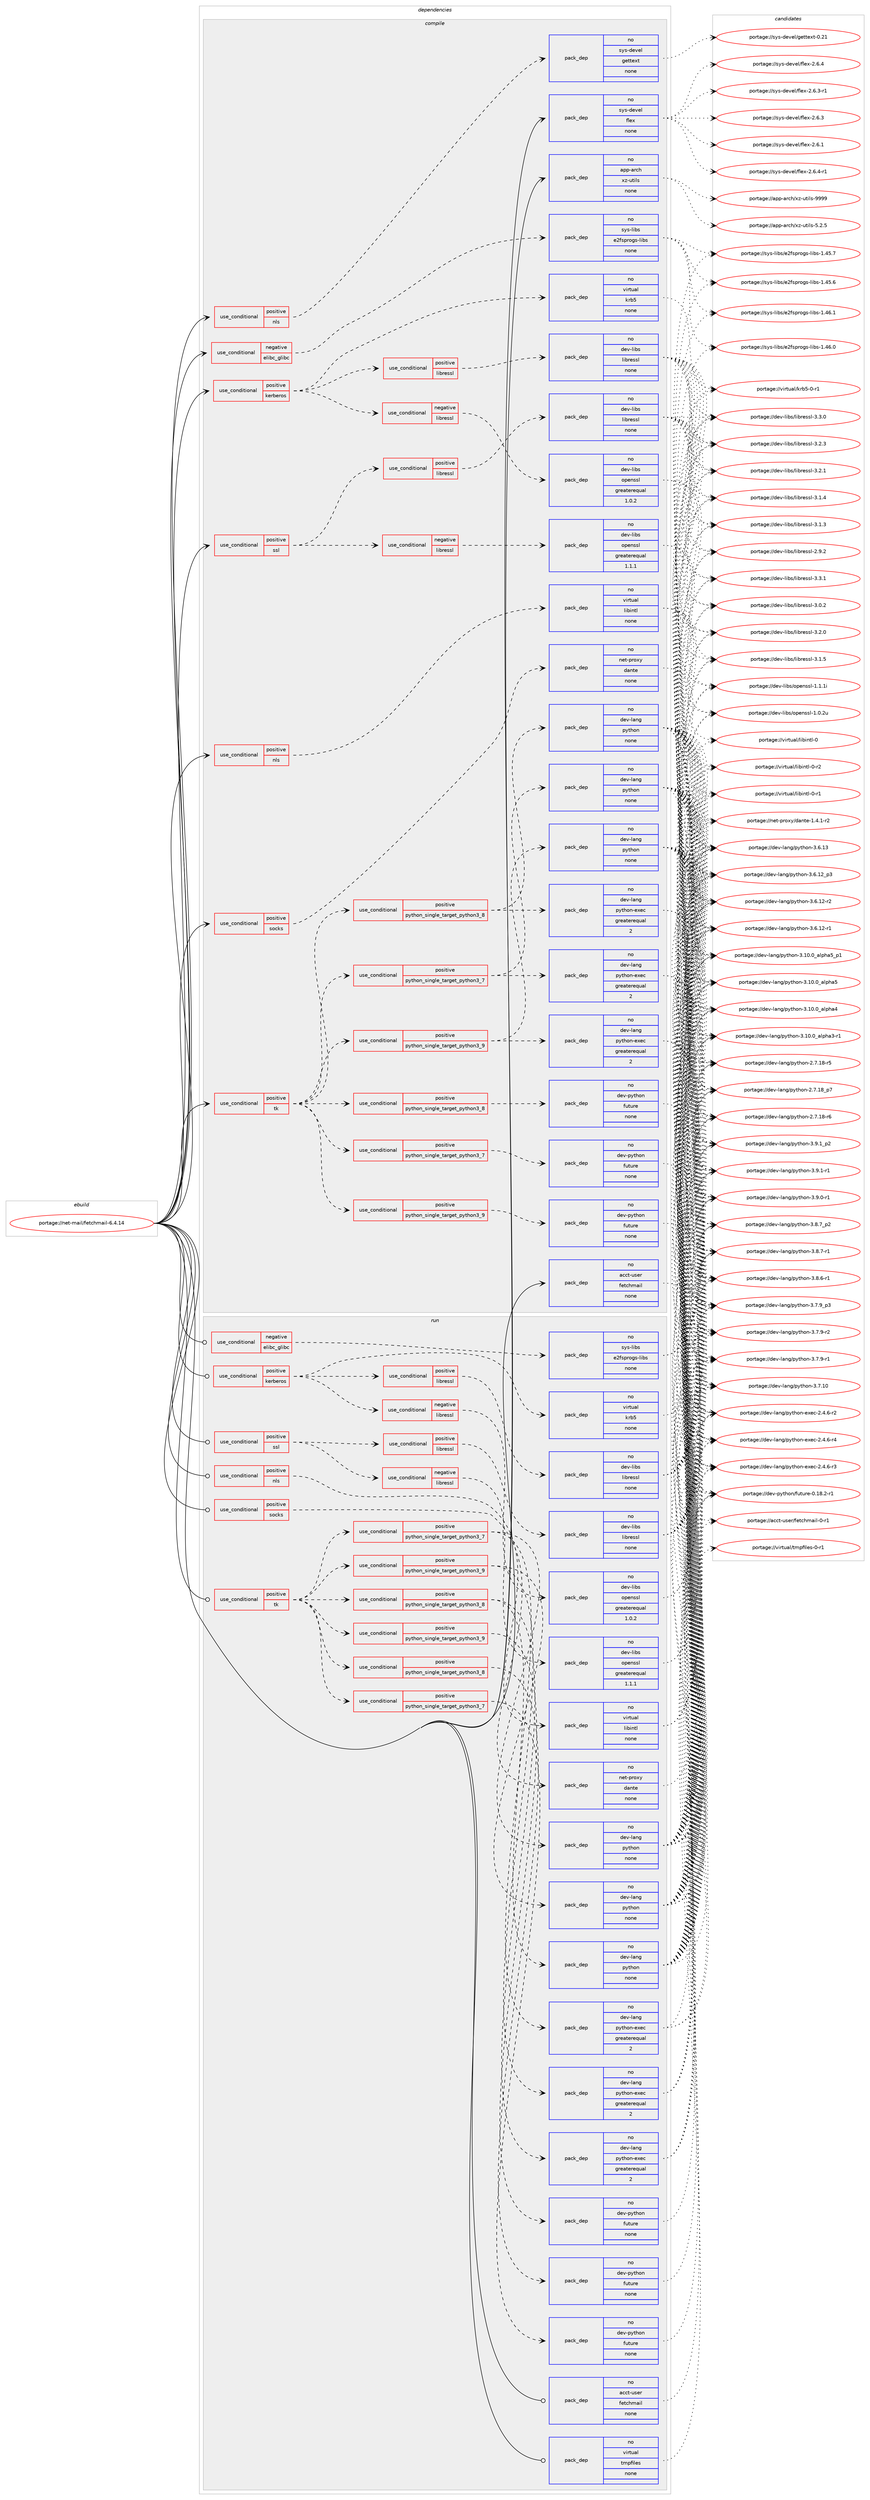 digraph prolog {

# *************
# Graph options
# *************

newrank=true;
concentrate=true;
compound=true;
graph [rankdir=LR,fontname=Helvetica,fontsize=10,ranksep=1.5];#, ranksep=2.5, nodesep=0.2];
edge  [arrowhead=vee];
node  [fontname=Helvetica,fontsize=10];

# **********
# The ebuild
# **********

subgraph cluster_leftcol {
color=gray;
rank=same;
label=<<i>ebuild</i>>;
id [label="portage://net-mail/fetchmail-6.4.14", color=red, width=4, href="../net-mail/fetchmail-6.4.14.svg"];
}

# ****************
# The dependencies
# ****************

subgraph cluster_midcol {
color=gray;
label=<<i>dependencies</i>>;
subgraph cluster_compile {
fillcolor="#eeeeee";
style=filled;
label=<<i>compile</i>>;
subgraph cond3689 {
dependency12754 [label=<<TABLE BORDER="0" CELLBORDER="1" CELLSPACING="0" CELLPADDING="4"><TR><TD ROWSPAN="3" CELLPADDING="10">use_conditional</TD></TR><TR><TD>negative</TD></TR><TR><TD>elibc_glibc</TD></TR></TABLE>>, shape=none, color=red];
subgraph pack8933 {
dependency12755 [label=<<TABLE BORDER="0" CELLBORDER="1" CELLSPACING="0" CELLPADDING="4" WIDTH="220"><TR><TD ROWSPAN="6" CELLPADDING="30">pack_dep</TD></TR><TR><TD WIDTH="110">no</TD></TR><TR><TD>sys-libs</TD></TR><TR><TD>e2fsprogs-libs</TD></TR><TR><TD>none</TD></TR><TR><TD></TD></TR></TABLE>>, shape=none, color=blue];
}
dependency12754:e -> dependency12755:w [weight=20,style="dashed",arrowhead="vee"];
}
id:e -> dependency12754:w [weight=20,style="solid",arrowhead="vee"];
subgraph cond3690 {
dependency12756 [label=<<TABLE BORDER="0" CELLBORDER="1" CELLSPACING="0" CELLPADDING="4"><TR><TD ROWSPAN="3" CELLPADDING="10">use_conditional</TD></TR><TR><TD>positive</TD></TR><TR><TD>kerberos</TD></TR></TABLE>>, shape=none, color=red];
subgraph pack8934 {
dependency12757 [label=<<TABLE BORDER="0" CELLBORDER="1" CELLSPACING="0" CELLPADDING="4" WIDTH="220"><TR><TD ROWSPAN="6" CELLPADDING="30">pack_dep</TD></TR><TR><TD WIDTH="110">no</TD></TR><TR><TD>virtual</TD></TR><TR><TD>krb5</TD></TR><TR><TD>none</TD></TR><TR><TD></TD></TR></TABLE>>, shape=none, color=blue];
}
dependency12756:e -> dependency12757:w [weight=20,style="dashed",arrowhead="vee"];
subgraph cond3691 {
dependency12758 [label=<<TABLE BORDER="0" CELLBORDER="1" CELLSPACING="0" CELLPADDING="4"><TR><TD ROWSPAN="3" CELLPADDING="10">use_conditional</TD></TR><TR><TD>negative</TD></TR><TR><TD>libressl</TD></TR></TABLE>>, shape=none, color=red];
subgraph pack8935 {
dependency12759 [label=<<TABLE BORDER="0" CELLBORDER="1" CELLSPACING="0" CELLPADDING="4" WIDTH="220"><TR><TD ROWSPAN="6" CELLPADDING="30">pack_dep</TD></TR><TR><TD WIDTH="110">no</TD></TR><TR><TD>dev-libs</TD></TR><TR><TD>openssl</TD></TR><TR><TD>greaterequal</TD></TR><TR><TD>1.0.2</TD></TR></TABLE>>, shape=none, color=blue];
}
dependency12758:e -> dependency12759:w [weight=20,style="dashed",arrowhead="vee"];
}
dependency12756:e -> dependency12758:w [weight=20,style="dashed",arrowhead="vee"];
subgraph cond3692 {
dependency12760 [label=<<TABLE BORDER="0" CELLBORDER="1" CELLSPACING="0" CELLPADDING="4"><TR><TD ROWSPAN="3" CELLPADDING="10">use_conditional</TD></TR><TR><TD>positive</TD></TR><TR><TD>libressl</TD></TR></TABLE>>, shape=none, color=red];
subgraph pack8936 {
dependency12761 [label=<<TABLE BORDER="0" CELLBORDER="1" CELLSPACING="0" CELLPADDING="4" WIDTH="220"><TR><TD ROWSPAN="6" CELLPADDING="30">pack_dep</TD></TR><TR><TD WIDTH="110">no</TD></TR><TR><TD>dev-libs</TD></TR><TR><TD>libressl</TD></TR><TR><TD>none</TD></TR><TR><TD></TD></TR></TABLE>>, shape=none, color=blue];
}
dependency12760:e -> dependency12761:w [weight=20,style="dashed",arrowhead="vee"];
}
dependency12756:e -> dependency12760:w [weight=20,style="dashed",arrowhead="vee"];
}
id:e -> dependency12756:w [weight=20,style="solid",arrowhead="vee"];
subgraph cond3693 {
dependency12762 [label=<<TABLE BORDER="0" CELLBORDER="1" CELLSPACING="0" CELLPADDING="4"><TR><TD ROWSPAN="3" CELLPADDING="10">use_conditional</TD></TR><TR><TD>positive</TD></TR><TR><TD>nls</TD></TR></TABLE>>, shape=none, color=red];
subgraph pack8937 {
dependency12763 [label=<<TABLE BORDER="0" CELLBORDER="1" CELLSPACING="0" CELLPADDING="4" WIDTH="220"><TR><TD ROWSPAN="6" CELLPADDING="30">pack_dep</TD></TR><TR><TD WIDTH="110">no</TD></TR><TR><TD>sys-devel</TD></TR><TR><TD>gettext</TD></TR><TR><TD>none</TD></TR><TR><TD></TD></TR></TABLE>>, shape=none, color=blue];
}
dependency12762:e -> dependency12763:w [weight=20,style="dashed",arrowhead="vee"];
}
id:e -> dependency12762:w [weight=20,style="solid",arrowhead="vee"];
subgraph cond3694 {
dependency12764 [label=<<TABLE BORDER="0" CELLBORDER="1" CELLSPACING="0" CELLPADDING="4"><TR><TD ROWSPAN="3" CELLPADDING="10">use_conditional</TD></TR><TR><TD>positive</TD></TR><TR><TD>nls</TD></TR></TABLE>>, shape=none, color=red];
subgraph pack8938 {
dependency12765 [label=<<TABLE BORDER="0" CELLBORDER="1" CELLSPACING="0" CELLPADDING="4" WIDTH="220"><TR><TD ROWSPAN="6" CELLPADDING="30">pack_dep</TD></TR><TR><TD WIDTH="110">no</TD></TR><TR><TD>virtual</TD></TR><TR><TD>libintl</TD></TR><TR><TD>none</TD></TR><TR><TD></TD></TR></TABLE>>, shape=none, color=blue];
}
dependency12764:e -> dependency12765:w [weight=20,style="dashed",arrowhead="vee"];
}
id:e -> dependency12764:w [weight=20,style="solid",arrowhead="vee"];
subgraph cond3695 {
dependency12766 [label=<<TABLE BORDER="0" CELLBORDER="1" CELLSPACING="0" CELLPADDING="4"><TR><TD ROWSPAN="3" CELLPADDING="10">use_conditional</TD></TR><TR><TD>positive</TD></TR><TR><TD>socks</TD></TR></TABLE>>, shape=none, color=red];
subgraph pack8939 {
dependency12767 [label=<<TABLE BORDER="0" CELLBORDER="1" CELLSPACING="0" CELLPADDING="4" WIDTH="220"><TR><TD ROWSPAN="6" CELLPADDING="30">pack_dep</TD></TR><TR><TD WIDTH="110">no</TD></TR><TR><TD>net-proxy</TD></TR><TR><TD>dante</TD></TR><TR><TD>none</TD></TR><TR><TD></TD></TR></TABLE>>, shape=none, color=blue];
}
dependency12766:e -> dependency12767:w [weight=20,style="dashed",arrowhead="vee"];
}
id:e -> dependency12766:w [weight=20,style="solid",arrowhead="vee"];
subgraph cond3696 {
dependency12768 [label=<<TABLE BORDER="0" CELLBORDER="1" CELLSPACING="0" CELLPADDING="4"><TR><TD ROWSPAN="3" CELLPADDING="10">use_conditional</TD></TR><TR><TD>positive</TD></TR><TR><TD>ssl</TD></TR></TABLE>>, shape=none, color=red];
subgraph cond3697 {
dependency12769 [label=<<TABLE BORDER="0" CELLBORDER="1" CELLSPACING="0" CELLPADDING="4"><TR><TD ROWSPAN="3" CELLPADDING="10">use_conditional</TD></TR><TR><TD>negative</TD></TR><TR><TD>libressl</TD></TR></TABLE>>, shape=none, color=red];
subgraph pack8940 {
dependency12770 [label=<<TABLE BORDER="0" CELLBORDER="1" CELLSPACING="0" CELLPADDING="4" WIDTH="220"><TR><TD ROWSPAN="6" CELLPADDING="30">pack_dep</TD></TR><TR><TD WIDTH="110">no</TD></TR><TR><TD>dev-libs</TD></TR><TR><TD>openssl</TD></TR><TR><TD>greaterequal</TD></TR><TR><TD>1.1.1</TD></TR></TABLE>>, shape=none, color=blue];
}
dependency12769:e -> dependency12770:w [weight=20,style="dashed",arrowhead="vee"];
}
dependency12768:e -> dependency12769:w [weight=20,style="dashed",arrowhead="vee"];
subgraph cond3698 {
dependency12771 [label=<<TABLE BORDER="0" CELLBORDER="1" CELLSPACING="0" CELLPADDING="4"><TR><TD ROWSPAN="3" CELLPADDING="10">use_conditional</TD></TR><TR><TD>positive</TD></TR><TR><TD>libressl</TD></TR></TABLE>>, shape=none, color=red];
subgraph pack8941 {
dependency12772 [label=<<TABLE BORDER="0" CELLBORDER="1" CELLSPACING="0" CELLPADDING="4" WIDTH="220"><TR><TD ROWSPAN="6" CELLPADDING="30">pack_dep</TD></TR><TR><TD WIDTH="110">no</TD></TR><TR><TD>dev-libs</TD></TR><TR><TD>libressl</TD></TR><TR><TD>none</TD></TR><TR><TD></TD></TR></TABLE>>, shape=none, color=blue];
}
dependency12771:e -> dependency12772:w [weight=20,style="dashed",arrowhead="vee"];
}
dependency12768:e -> dependency12771:w [weight=20,style="dashed",arrowhead="vee"];
}
id:e -> dependency12768:w [weight=20,style="solid",arrowhead="vee"];
subgraph cond3699 {
dependency12773 [label=<<TABLE BORDER="0" CELLBORDER="1" CELLSPACING="0" CELLPADDING="4"><TR><TD ROWSPAN="3" CELLPADDING="10">use_conditional</TD></TR><TR><TD>positive</TD></TR><TR><TD>tk</TD></TR></TABLE>>, shape=none, color=red];
subgraph cond3700 {
dependency12774 [label=<<TABLE BORDER="0" CELLBORDER="1" CELLSPACING="0" CELLPADDING="4"><TR><TD ROWSPAN="3" CELLPADDING="10">use_conditional</TD></TR><TR><TD>positive</TD></TR><TR><TD>python_single_target_python3_7</TD></TR></TABLE>>, shape=none, color=red];
subgraph pack8942 {
dependency12775 [label=<<TABLE BORDER="0" CELLBORDER="1" CELLSPACING="0" CELLPADDING="4" WIDTH="220"><TR><TD ROWSPAN="6" CELLPADDING="30">pack_dep</TD></TR><TR><TD WIDTH="110">no</TD></TR><TR><TD>dev-lang</TD></TR><TR><TD>python</TD></TR><TR><TD>none</TD></TR><TR><TD></TD></TR></TABLE>>, shape=none, color=blue];
}
dependency12774:e -> dependency12775:w [weight=20,style="dashed",arrowhead="vee"];
subgraph pack8943 {
dependency12776 [label=<<TABLE BORDER="0" CELLBORDER="1" CELLSPACING="0" CELLPADDING="4" WIDTH="220"><TR><TD ROWSPAN="6" CELLPADDING="30">pack_dep</TD></TR><TR><TD WIDTH="110">no</TD></TR><TR><TD>dev-lang</TD></TR><TR><TD>python-exec</TD></TR><TR><TD>greaterequal</TD></TR><TR><TD>2</TD></TR></TABLE>>, shape=none, color=blue];
}
dependency12774:e -> dependency12776:w [weight=20,style="dashed",arrowhead="vee"];
}
dependency12773:e -> dependency12774:w [weight=20,style="dashed",arrowhead="vee"];
subgraph cond3701 {
dependency12777 [label=<<TABLE BORDER="0" CELLBORDER="1" CELLSPACING="0" CELLPADDING="4"><TR><TD ROWSPAN="3" CELLPADDING="10">use_conditional</TD></TR><TR><TD>positive</TD></TR><TR><TD>python_single_target_python3_8</TD></TR></TABLE>>, shape=none, color=red];
subgraph pack8944 {
dependency12778 [label=<<TABLE BORDER="0" CELLBORDER="1" CELLSPACING="0" CELLPADDING="4" WIDTH="220"><TR><TD ROWSPAN="6" CELLPADDING="30">pack_dep</TD></TR><TR><TD WIDTH="110">no</TD></TR><TR><TD>dev-lang</TD></TR><TR><TD>python</TD></TR><TR><TD>none</TD></TR><TR><TD></TD></TR></TABLE>>, shape=none, color=blue];
}
dependency12777:e -> dependency12778:w [weight=20,style="dashed",arrowhead="vee"];
subgraph pack8945 {
dependency12779 [label=<<TABLE BORDER="0" CELLBORDER="1" CELLSPACING="0" CELLPADDING="4" WIDTH="220"><TR><TD ROWSPAN="6" CELLPADDING="30">pack_dep</TD></TR><TR><TD WIDTH="110">no</TD></TR><TR><TD>dev-lang</TD></TR><TR><TD>python-exec</TD></TR><TR><TD>greaterequal</TD></TR><TR><TD>2</TD></TR></TABLE>>, shape=none, color=blue];
}
dependency12777:e -> dependency12779:w [weight=20,style="dashed",arrowhead="vee"];
}
dependency12773:e -> dependency12777:w [weight=20,style="dashed",arrowhead="vee"];
subgraph cond3702 {
dependency12780 [label=<<TABLE BORDER="0" CELLBORDER="1" CELLSPACING="0" CELLPADDING="4"><TR><TD ROWSPAN="3" CELLPADDING="10">use_conditional</TD></TR><TR><TD>positive</TD></TR><TR><TD>python_single_target_python3_9</TD></TR></TABLE>>, shape=none, color=red];
subgraph pack8946 {
dependency12781 [label=<<TABLE BORDER="0" CELLBORDER="1" CELLSPACING="0" CELLPADDING="4" WIDTH="220"><TR><TD ROWSPAN="6" CELLPADDING="30">pack_dep</TD></TR><TR><TD WIDTH="110">no</TD></TR><TR><TD>dev-lang</TD></TR><TR><TD>python</TD></TR><TR><TD>none</TD></TR><TR><TD></TD></TR></TABLE>>, shape=none, color=blue];
}
dependency12780:e -> dependency12781:w [weight=20,style="dashed",arrowhead="vee"];
subgraph pack8947 {
dependency12782 [label=<<TABLE BORDER="0" CELLBORDER="1" CELLSPACING="0" CELLPADDING="4" WIDTH="220"><TR><TD ROWSPAN="6" CELLPADDING="30">pack_dep</TD></TR><TR><TD WIDTH="110">no</TD></TR><TR><TD>dev-lang</TD></TR><TR><TD>python-exec</TD></TR><TR><TD>greaterequal</TD></TR><TR><TD>2</TD></TR></TABLE>>, shape=none, color=blue];
}
dependency12780:e -> dependency12782:w [weight=20,style="dashed",arrowhead="vee"];
}
dependency12773:e -> dependency12780:w [weight=20,style="dashed",arrowhead="vee"];
subgraph cond3703 {
dependency12783 [label=<<TABLE BORDER="0" CELLBORDER="1" CELLSPACING="0" CELLPADDING="4"><TR><TD ROWSPAN="3" CELLPADDING="10">use_conditional</TD></TR><TR><TD>positive</TD></TR><TR><TD>python_single_target_python3_7</TD></TR></TABLE>>, shape=none, color=red];
subgraph pack8948 {
dependency12784 [label=<<TABLE BORDER="0" CELLBORDER="1" CELLSPACING="0" CELLPADDING="4" WIDTH="220"><TR><TD ROWSPAN="6" CELLPADDING="30">pack_dep</TD></TR><TR><TD WIDTH="110">no</TD></TR><TR><TD>dev-python</TD></TR><TR><TD>future</TD></TR><TR><TD>none</TD></TR><TR><TD></TD></TR></TABLE>>, shape=none, color=blue];
}
dependency12783:e -> dependency12784:w [weight=20,style="dashed",arrowhead="vee"];
}
dependency12773:e -> dependency12783:w [weight=20,style="dashed",arrowhead="vee"];
subgraph cond3704 {
dependency12785 [label=<<TABLE BORDER="0" CELLBORDER="1" CELLSPACING="0" CELLPADDING="4"><TR><TD ROWSPAN="3" CELLPADDING="10">use_conditional</TD></TR><TR><TD>positive</TD></TR><TR><TD>python_single_target_python3_8</TD></TR></TABLE>>, shape=none, color=red];
subgraph pack8949 {
dependency12786 [label=<<TABLE BORDER="0" CELLBORDER="1" CELLSPACING="0" CELLPADDING="4" WIDTH="220"><TR><TD ROWSPAN="6" CELLPADDING="30">pack_dep</TD></TR><TR><TD WIDTH="110">no</TD></TR><TR><TD>dev-python</TD></TR><TR><TD>future</TD></TR><TR><TD>none</TD></TR><TR><TD></TD></TR></TABLE>>, shape=none, color=blue];
}
dependency12785:e -> dependency12786:w [weight=20,style="dashed",arrowhead="vee"];
}
dependency12773:e -> dependency12785:w [weight=20,style="dashed",arrowhead="vee"];
subgraph cond3705 {
dependency12787 [label=<<TABLE BORDER="0" CELLBORDER="1" CELLSPACING="0" CELLPADDING="4"><TR><TD ROWSPAN="3" CELLPADDING="10">use_conditional</TD></TR><TR><TD>positive</TD></TR><TR><TD>python_single_target_python3_9</TD></TR></TABLE>>, shape=none, color=red];
subgraph pack8950 {
dependency12788 [label=<<TABLE BORDER="0" CELLBORDER="1" CELLSPACING="0" CELLPADDING="4" WIDTH="220"><TR><TD ROWSPAN="6" CELLPADDING="30">pack_dep</TD></TR><TR><TD WIDTH="110">no</TD></TR><TR><TD>dev-python</TD></TR><TR><TD>future</TD></TR><TR><TD>none</TD></TR><TR><TD></TD></TR></TABLE>>, shape=none, color=blue];
}
dependency12787:e -> dependency12788:w [weight=20,style="dashed",arrowhead="vee"];
}
dependency12773:e -> dependency12787:w [weight=20,style="dashed",arrowhead="vee"];
}
id:e -> dependency12773:w [weight=20,style="solid",arrowhead="vee"];
subgraph pack8951 {
dependency12789 [label=<<TABLE BORDER="0" CELLBORDER="1" CELLSPACING="0" CELLPADDING="4" WIDTH="220"><TR><TD ROWSPAN="6" CELLPADDING="30">pack_dep</TD></TR><TR><TD WIDTH="110">no</TD></TR><TR><TD>acct-user</TD></TR><TR><TD>fetchmail</TD></TR><TR><TD>none</TD></TR><TR><TD></TD></TR></TABLE>>, shape=none, color=blue];
}
id:e -> dependency12789:w [weight=20,style="solid",arrowhead="vee"];
subgraph pack8952 {
dependency12790 [label=<<TABLE BORDER="0" CELLBORDER="1" CELLSPACING="0" CELLPADDING="4" WIDTH="220"><TR><TD ROWSPAN="6" CELLPADDING="30">pack_dep</TD></TR><TR><TD WIDTH="110">no</TD></TR><TR><TD>app-arch</TD></TR><TR><TD>xz-utils</TD></TR><TR><TD>none</TD></TR><TR><TD></TD></TR></TABLE>>, shape=none, color=blue];
}
id:e -> dependency12790:w [weight=20,style="solid",arrowhead="vee"];
subgraph pack8953 {
dependency12791 [label=<<TABLE BORDER="0" CELLBORDER="1" CELLSPACING="0" CELLPADDING="4" WIDTH="220"><TR><TD ROWSPAN="6" CELLPADDING="30">pack_dep</TD></TR><TR><TD WIDTH="110">no</TD></TR><TR><TD>sys-devel</TD></TR><TR><TD>flex</TD></TR><TR><TD>none</TD></TR><TR><TD></TD></TR></TABLE>>, shape=none, color=blue];
}
id:e -> dependency12791:w [weight=20,style="solid",arrowhead="vee"];
}
subgraph cluster_compileandrun {
fillcolor="#eeeeee";
style=filled;
label=<<i>compile and run</i>>;
}
subgraph cluster_run {
fillcolor="#eeeeee";
style=filled;
label=<<i>run</i>>;
subgraph cond3706 {
dependency12792 [label=<<TABLE BORDER="0" CELLBORDER="1" CELLSPACING="0" CELLPADDING="4"><TR><TD ROWSPAN="3" CELLPADDING="10">use_conditional</TD></TR><TR><TD>negative</TD></TR><TR><TD>elibc_glibc</TD></TR></TABLE>>, shape=none, color=red];
subgraph pack8954 {
dependency12793 [label=<<TABLE BORDER="0" CELLBORDER="1" CELLSPACING="0" CELLPADDING="4" WIDTH="220"><TR><TD ROWSPAN="6" CELLPADDING="30">pack_dep</TD></TR><TR><TD WIDTH="110">no</TD></TR><TR><TD>sys-libs</TD></TR><TR><TD>e2fsprogs-libs</TD></TR><TR><TD>none</TD></TR><TR><TD></TD></TR></TABLE>>, shape=none, color=blue];
}
dependency12792:e -> dependency12793:w [weight=20,style="dashed",arrowhead="vee"];
}
id:e -> dependency12792:w [weight=20,style="solid",arrowhead="odot"];
subgraph cond3707 {
dependency12794 [label=<<TABLE BORDER="0" CELLBORDER="1" CELLSPACING="0" CELLPADDING="4"><TR><TD ROWSPAN="3" CELLPADDING="10">use_conditional</TD></TR><TR><TD>positive</TD></TR><TR><TD>kerberos</TD></TR></TABLE>>, shape=none, color=red];
subgraph pack8955 {
dependency12795 [label=<<TABLE BORDER="0" CELLBORDER="1" CELLSPACING="0" CELLPADDING="4" WIDTH="220"><TR><TD ROWSPAN="6" CELLPADDING="30">pack_dep</TD></TR><TR><TD WIDTH="110">no</TD></TR><TR><TD>virtual</TD></TR><TR><TD>krb5</TD></TR><TR><TD>none</TD></TR><TR><TD></TD></TR></TABLE>>, shape=none, color=blue];
}
dependency12794:e -> dependency12795:w [weight=20,style="dashed",arrowhead="vee"];
subgraph cond3708 {
dependency12796 [label=<<TABLE BORDER="0" CELLBORDER="1" CELLSPACING="0" CELLPADDING="4"><TR><TD ROWSPAN="3" CELLPADDING="10">use_conditional</TD></TR><TR><TD>negative</TD></TR><TR><TD>libressl</TD></TR></TABLE>>, shape=none, color=red];
subgraph pack8956 {
dependency12797 [label=<<TABLE BORDER="0" CELLBORDER="1" CELLSPACING="0" CELLPADDING="4" WIDTH="220"><TR><TD ROWSPAN="6" CELLPADDING="30">pack_dep</TD></TR><TR><TD WIDTH="110">no</TD></TR><TR><TD>dev-libs</TD></TR><TR><TD>openssl</TD></TR><TR><TD>greaterequal</TD></TR><TR><TD>1.0.2</TD></TR></TABLE>>, shape=none, color=blue];
}
dependency12796:e -> dependency12797:w [weight=20,style="dashed",arrowhead="vee"];
}
dependency12794:e -> dependency12796:w [weight=20,style="dashed",arrowhead="vee"];
subgraph cond3709 {
dependency12798 [label=<<TABLE BORDER="0" CELLBORDER="1" CELLSPACING="0" CELLPADDING="4"><TR><TD ROWSPAN="3" CELLPADDING="10">use_conditional</TD></TR><TR><TD>positive</TD></TR><TR><TD>libressl</TD></TR></TABLE>>, shape=none, color=red];
subgraph pack8957 {
dependency12799 [label=<<TABLE BORDER="0" CELLBORDER="1" CELLSPACING="0" CELLPADDING="4" WIDTH="220"><TR><TD ROWSPAN="6" CELLPADDING="30">pack_dep</TD></TR><TR><TD WIDTH="110">no</TD></TR><TR><TD>dev-libs</TD></TR><TR><TD>libressl</TD></TR><TR><TD>none</TD></TR><TR><TD></TD></TR></TABLE>>, shape=none, color=blue];
}
dependency12798:e -> dependency12799:w [weight=20,style="dashed",arrowhead="vee"];
}
dependency12794:e -> dependency12798:w [weight=20,style="dashed",arrowhead="vee"];
}
id:e -> dependency12794:w [weight=20,style="solid",arrowhead="odot"];
subgraph cond3710 {
dependency12800 [label=<<TABLE BORDER="0" CELLBORDER="1" CELLSPACING="0" CELLPADDING="4"><TR><TD ROWSPAN="3" CELLPADDING="10">use_conditional</TD></TR><TR><TD>positive</TD></TR><TR><TD>nls</TD></TR></TABLE>>, shape=none, color=red];
subgraph pack8958 {
dependency12801 [label=<<TABLE BORDER="0" CELLBORDER="1" CELLSPACING="0" CELLPADDING="4" WIDTH="220"><TR><TD ROWSPAN="6" CELLPADDING="30">pack_dep</TD></TR><TR><TD WIDTH="110">no</TD></TR><TR><TD>virtual</TD></TR><TR><TD>libintl</TD></TR><TR><TD>none</TD></TR><TR><TD></TD></TR></TABLE>>, shape=none, color=blue];
}
dependency12800:e -> dependency12801:w [weight=20,style="dashed",arrowhead="vee"];
}
id:e -> dependency12800:w [weight=20,style="solid",arrowhead="odot"];
subgraph cond3711 {
dependency12802 [label=<<TABLE BORDER="0" CELLBORDER="1" CELLSPACING="0" CELLPADDING="4"><TR><TD ROWSPAN="3" CELLPADDING="10">use_conditional</TD></TR><TR><TD>positive</TD></TR><TR><TD>socks</TD></TR></TABLE>>, shape=none, color=red];
subgraph pack8959 {
dependency12803 [label=<<TABLE BORDER="0" CELLBORDER="1" CELLSPACING="0" CELLPADDING="4" WIDTH="220"><TR><TD ROWSPAN="6" CELLPADDING="30">pack_dep</TD></TR><TR><TD WIDTH="110">no</TD></TR><TR><TD>net-proxy</TD></TR><TR><TD>dante</TD></TR><TR><TD>none</TD></TR><TR><TD></TD></TR></TABLE>>, shape=none, color=blue];
}
dependency12802:e -> dependency12803:w [weight=20,style="dashed",arrowhead="vee"];
}
id:e -> dependency12802:w [weight=20,style="solid",arrowhead="odot"];
subgraph cond3712 {
dependency12804 [label=<<TABLE BORDER="0" CELLBORDER="1" CELLSPACING="0" CELLPADDING="4"><TR><TD ROWSPAN="3" CELLPADDING="10">use_conditional</TD></TR><TR><TD>positive</TD></TR><TR><TD>ssl</TD></TR></TABLE>>, shape=none, color=red];
subgraph cond3713 {
dependency12805 [label=<<TABLE BORDER="0" CELLBORDER="1" CELLSPACING="0" CELLPADDING="4"><TR><TD ROWSPAN="3" CELLPADDING="10">use_conditional</TD></TR><TR><TD>negative</TD></TR><TR><TD>libressl</TD></TR></TABLE>>, shape=none, color=red];
subgraph pack8960 {
dependency12806 [label=<<TABLE BORDER="0" CELLBORDER="1" CELLSPACING="0" CELLPADDING="4" WIDTH="220"><TR><TD ROWSPAN="6" CELLPADDING="30">pack_dep</TD></TR><TR><TD WIDTH="110">no</TD></TR><TR><TD>dev-libs</TD></TR><TR><TD>openssl</TD></TR><TR><TD>greaterequal</TD></TR><TR><TD>1.1.1</TD></TR></TABLE>>, shape=none, color=blue];
}
dependency12805:e -> dependency12806:w [weight=20,style="dashed",arrowhead="vee"];
}
dependency12804:e -> dependency12805:w [weight=20,style="dashed",arrowhead="vee"];
subgraph cond3714 {
dependency12807 [label=<<TABLE BORDER="0" CELLBORDER="1" CELLSPACING="0" CELLPADDING="4"><TR><TD ROWSPAN="3" CELLPADDING="10">use_conditional</TD></TR><TR><TD>positive</TD></TR><TR><TD>libressl</TD></TR></TABLE>>, shape=none, color=red];
subgraph pack8961 {
dependency12808 [label=<<TABLE BORDER="0" CELLBORDER="1" CELLSPACING="0" CELLPADDING="4" WIDTH="220"><TR><TD ROWSPAN="6" CELLPADDING="30">pack_dep</TD></TR><TR><TD WIDTH="110">no</TD></TR><TR><TD>dev-libs</TD></TR><TR><TD>libressl</TD></TR><TR><TD>none</TD></TR><TR><TD></TD></TR></TABLE>>, shape=none, color=blue];
}
dependency12807:e -> dependency12808:w [weight=20,style="dashed",arrowhead="vee"];
}
dependency12804:e -> dependency12807:w [weight=20,style="dashed",arrowhead="vee"];
}
id:e -> dependency12804:w [weight=20,style="solid",arrowhead="odot"];
subgraph cond3715 {
dependency12809 [label=<<TABLE BORDER="0" CELLBORDER="1" CELLSPACING="0" CELLPADDING="4"><TR><TD ROWSPAN="3" CELLPADDING="10">use_conditional</TD></TR><TR><TD>positive</TD></TR><TR><TD>tk</TD></TR></TABLE>>, shape=none, color=red];
subgraph cond3716 {
dependency12810 [label=<<TABLE BORDER="0" CELLBORDER="1" CELLSPACING="0" CELLPADDING="4"><TR><TD ROWSPAN="3" CELLPADDING="10">use_conditional</TD></TR><TR><TD>positive</TD></TR><TR><TD>python_single_target_python3_7</TD></TR></TABLE>>, shape=none, color=red];
subgraph pack8962 {
dependency12811 [label=<<TABLE BORDER="0" CELLBORDER="1" CELLSPACING="0" CELLPADDING="4" WIDTH="220"><TR><TD ROWSPAN="6" CELLPADDING="30">pack_dep</TD></TR><TR><TD WIDTH="110">no</TD></TR><TR><TD>dev-lang</TD></TR><TR><TD>python</TD></TR><TR><TD>none</TD></TR><TR><TD></TD></TR></TABLE>>, shape=none, color=blue];
}
dependency12810:e -> dependency12811:w [weight=20,style="dashed",arrowhead="vee"];
subgraph pack8963 {
dependency12812 [label=<<TABLE BORDER="0" CELLBORDER="1" CELLSPACING="0" CELLPADDING="4" WIDTH="220"><TR><TD ROWSPAN="6" CELLPADDING="30">pack_dep</TD></TR><TR><TD WIDTH="110">no</TD></TR><TR><TD>dev-lang</TD></TR><TR><TD>python-exec</TD></TR><TR><TD>greaterequal</TD></TR><TR><TD>2</TD></TR></TABLE>>, shape=none, color=blue];
}
dependency12810:e -> dependency12812:w [weight=20,style="dashed",arrowhead="vee"];
}
dependency12809:e -> dependency12810:w [weight=20,style="dashed",arrowhead="vee"];
subgraph cond3717 {
dependency12813 [label=<<TABLE BORDER="0" CELLBORDER="1" CELLSPACING="0" CELLPADDING="4"><TR><TD ROWSPAN="3" CELLPADDING="10">use_conditional</TD></TR><TR><TD>positive</TD></TR><TR><TD>python_single_target_python3_8</TD></TR></TABLE>>, shape=none, color=red];
subgraph pack8964 {
dependency12814 [label=<<TABLE BORDER="0" CELLBORDER="1" CELLSPACING="0" CELLPADDING="4" WIDTH="220"><TR><TD ROWSPAN="6" CELLPADDING="30">pack_dep</TD></TR><TR><TD WIDTH="110">no</TD></TR><TR><TD>dev-lang</TD></TR><TR><TD>python</TD></TR><TR><TD>none</TD></TR><TR><TD></TD></TR></TABLE>>, shape=none, color=blue];
}
dependency12813:e -> dependency12814:w [weight=20,style="dashed",arrowhead="vee"];
subgraph pack8965 {
dependency12815 [label=<<TABLE BORDER="0" CELLBORDER="1" CELLSPACING="0" CELLPADDING="4" WIDTH="220"><TR><TD ROWSPAN="6" CELLPADDING="30">pack_dep</TD></TR><TR><TD WIDTH="110">no</TD></TR><TR><TD>dev-lang</TD></TR><TR><TD>python-exec</TD></TR><TR><TD>greaterequal</TD></TR><TR><TD>2</TD></TR></TABLE>>, shape=none, color=blue];
}
dependency12813:e -> dependency12815:w [weight=20,style="dashed",arrowhead="vee"];
}
dependency12809:e -> dependency12813:w [weight=20,style="dashed",arrowhead="vee"];
subgraph cond3718 {
dependency12816 [label=<<TABLE BORDER="0" CELLBORDER="1" CELLSPACING="0" CELLPADDING="4"><TR><TD ROWSPAN="3" CELLPADDING="10">use_conditional</TD></TR><TR><TD>positive</TD></TR><TR><TD>python_single_target_python3_9</TD></TR></TABLE>>, shape=none, color=red];
subgraph pack8966 {
dependency12817 [label=<<TABLE BORDER="0" CELLBORDER="1" CELLSPACING="0" CELLPADDING="4" WIDTH="220"><TR><TD ROWSPAN="6" CELLPADDING="30">pack_dep</TD></TR><TR><TD WIDTH="110">no</TD></TR><TR><TD>dev-lang</TD></TR><TR><TD>python</TD></TR><TR><TD>none</TD></TR><TR><TD></TD></TR></TABLE>>, shape=none, color=blue];
}
dependency12816:e -> dependency12817:w [weight=20,style="dashed",arrowhead="vee"];
subgraph pack8967 {
dependency12818 [label=<<TABLE BORDER="0" CELLBORDER="1" CELLSPACING="0" CELLPADDING="4" WIDTH="220"><TR><TD ROWSPAN="6" CELLPADDING="30">pack_dep</TD></TR><TR><TD WIDTH="110">no</TD></TR><TR><TD>dev-lang</TD></TR><TR><TD>python-exec</TD></TR><TR><TD>greaterequal</TD></TR><TR><TD>2</TD></TR></TABLE>>, shape=none, color=blue];
}
dependency12816:e -> dependency12818:w [weight=20,style="dashed",arrowhead="vee"];
}
dependency12809:e -> dependency12816:w [weight=20,style="dashed",arrowhead="vee"];
subgraph cond3719 {
dependency12819 [label=<<TABLE BORDER="0" CELLBORDER="1" CELLSPACING="0" CELLPADDING="4"><TR><TD ROWSPAN="3" CELLPADDING="10">use_conditional</TD></TR><TR><TD>positive</TD></TR><TR><TD>python_single_target_python3_7</TD></TR></TABLE>>, shape=none, color=red];
subgraph pack8968 {
dependency12820 [label=<<TABLE BORDER="0" CELLBORDER="1" CELLSPACING="0" CELLPADDING="4" WIDTH="220"><TR><TD ROWSPAN="6" CELLPADDING="30">pack_dep</TD></TR><TR><TD WIDTH="110">no</TD></TR><TR><TD>dev-python</TD></TR><TR><TD>future</TD></TR><TR><TD>none</TD></TR><TR><TD></TD></TR></TABLE>>, shape=none, color=blue];
}
dependency12819:e -> dependency12820:w [weight=20,style="dashed",arrowhead="vee"];
}
dependency12809:e -> dependency12819:w [weight=20,style="dashed",arrowhead="vee"];
subgraph cond3720 {
dependency12821 [label=<<TABLE BORDER="0" CELLBORDER="1" CELLSPACING="0" CELLPADDING="4"><TR><TD ROWSPAN="3" CELLPADDING="10">use_conditional</TD></TR><TR><TD>positive</TD></TR><TR><TD>python_single_target_python3_8</TD></TR></TABLE>>, shape=none, color=red];
subgraph pack8969 {
dependency12822 [label=<<TABLE BORDER="0" CELLBORDER="1" CELLSPACING="0" CELLPADDING="4" WIDTH="220"><TR><TD ROWSPAN="6" CELLPADDING="30">pack_dep</TD></TR><TR><TD WIDTH="110">no</TD></TR><TR><TD>dev-python</TD></TR><TR><TD>future</TD></TR><TR><TD>none</TD></TR><TR><TD></TD></TR></TABLE>>, shape=none, color=blue];
}
dependency12821:e -> dependency12822:w [weight=20,style="dashed",arrowhead="vee"];
}
dependency12809:e -> dependency12821:w [weight=20,style="dashed",arrowhead="vee"];
subgraph cond3721 {
dependency12823 [label=<<TABLE BORDER="0" CELLBORDER="1" CELLSPACING="0" CELLPADDING="4"><TR><TD ROWSPAN="3" CELLPADDING="10">use_conditional</TD></TR><TR><TD>positive</TD></TR><TR><TD>python_single_target_python3_9</TD></TR></TABLE>>, shape=none, color=red];
subgraph pack8970 {
dependency12824 [label=<<TABLE BORDER="0" CELLBORDER="1" CELLSPACING="0" CELLPADDING="4" WIDTH="220"><TR><TD ROWSPAN="6" CELLPADDING="30">pack_dep</TD></TR><TR><TD WIDTH="110">no</TD></TR><TR><TD>dev-python</TD></TR><TR><TD>future</TD></TR><TR><TD>none</TD></TR><TR><TD></TD></TR></TABLE>>, shape=none, color=blue];
}
dependency12823:e -> dependency12824:w [weight=20,style="dashed",arrowhead="vee"];
}
dependency12809:e -> dependency12823:w [weight=20,style="dashed",arrowhead="vee"];
}
id:e -> dependency12809:w [weight=20,style="solid",arrowhead="odot"];
subgraph pack8971 {
dependency12825 [label=<<TABLE BORDER="0" CELLBORDER="1" CELLSPACING="0" CELLPADDING="4" WIDTH="220"><TR><TD ROWSPAN="6" CELLPADDING="30">pack_dep</TD></TR><TR><TD WIDTH="110">no</TD></TR><TR><TD>acct-user</TD></TR><TR><TD>fetchmail</TD></TR><TR><TD>none</TD></TR><TR><TD></TD></TR></TABLE>>, shape=none, color=blue];
}
id:e -> dependency12825:w [weight=20,style="solid",arrowhead="odot"];
subgraph pack8972 {
dependency12826 [label=<<TABLE BORDER="0" CELLBORDER="1" CELLSPACING="0" CELLPADDING="4" WIDTH="220"><TR><TD ROWSPAN="6" CELLPADDING="30">pack_dep</TD></TR><TR><TD WIDTH="110">no</TD></TR><TR><TD>virtual</TD></TR><TR><TD>tmpfiles</TD></TR><TR><TD>none</TD></TR><TR><TD></TD></TR></TABLE>>, shape=none, color=blue];
}
id:e -> dependency12826:w [weight=20,style="solid",arrowhead="odot"];
}
}

# **************
# The candidates
# **************

subgraph cluster_choices {
rank=same;
color=gray;
label=<<i>candidates</i>>;

subgraph choice8933 {
color=black;
nodesep=1;
choice11512111545108105981154710150102115112114111103115451081059811545494652544649 [label="portage://sys-libs/e2fsprogs-libs-1.46.1", color=red, width=4,href="../sys-libs/e2fsprogs-libs-1.46.1.svg"];
choice11512111545108105981154710150102115112114111103115451081059811545494652544648 [label="portage://sys-libs/e2fsprogs-libs-1.46.0", color=red, width=4,href="../sys-libs/e2fsprogs-libs-1.46.0.svg"];
choice11512111545108105981154710150102115112114111103115451081059811545494652534655 [label="portage://sys-libs/e2fsprogs-libs-1.45.7", color=red, width=4,href="../sys-libs/e2fsprogs-libs-1.45.7.svg"];
choice11512111545108105981154710150102115112114111103115451081059811545494652534654 [label="portage://sys-libs/e2fsprogs-libs-1.45.6", color=red, width=4,href="../sys-libs/e2fsprogs-libs-1.45.6.svg"];
dependency12755:e -> choice11512111545108105981154710150102115112114111103115451081059811545494652544649:w [style=dotted,weight="100"];
dependency12755:e -> choice11512111545108105981154710150102115112114111103115451081059811545494652544648:w [style=dotted,weight="100"];
dependency12755:e -> choice11512111545108105981154710150102115112114111103115451081059811545494652534655:w [style=dotted,weight="100"];
dependency12755:e -> choice11512111545108105981154710150102115112114111103115451081059811545494652534654:w [style=dotted,weight="100"];
}
subgraph choice8934 {
color=black;
nodesep=1;
choice1181051141161179710847107114985345484511449 [label="portage://virtual/krb5-0-r1", color=red, width=4,href="../virtual/krb5-0-r1.svg"];
dependency12757:e -> choice1181051141161179710847107114985345484511449:w [style=dotted,weight="100"];
}
subgraph choice8935 {
color=black;
nodesep=1;
choice100101118451081059811547111112101110115115108454946494649105 [label="portage://dev-libs/openssl-1.1.1i", color=red, width=4,href="../dev-libs/openssl-1.1.1i.svg"];
choice100101118451081059811547111112101110115115108454946484650117 [label="portage://dev-libs/openssl-1.0.2u", color=red, width=4,href="../dev-libs/openssl-1.0.2u.svg"];
dependency12759:e -> choice100101118451081059811547111112101110115115108454946494649105:w [style=dotted,weight="100"];
dependency12759:e -> choice100101118451081059811547111112101110115115108454946484650117:w [style=dotted,weight="100"];
}
subgraph choice8936 {
color=black;
nodesep=1;
choice10010111845108105981154710810598114101115115108455146514649 [label="portage://dev-libs/libressl-3.3.1", color=red, width=4,href="../dev-libs/libressl-3.3.1.svg"];
choice10010111845108105981154710810598114101115115108455146514648 [label="portage://dev-libs/libressl-3.3.0", color=red, width=4,href="../dev-libs/libressl-3.3.0.svg"];
choice10010111845108105981154710810598114101115115108455146504651 [label="portage://dev-libs/libressl-3.2.3", color=red, width=4,href="../dev-libs/libressl-3.2.3.svg"];
choice10010111845108105981154710810598114101115115108455146504649 [label="portage://dev-libs/libressl-3.2.1", color=red, width=4,href="../dev-libs/libressl-3.2.1.svg"];
choice10010111845108105981154710810598114101115115108455146504648 [label="portage://dev-libs/libressl-3.2.0", color=red, width=4,href="../dev-libs/libressl-3.2.0.svg"];
choice10010111845108105981154710810598114101115115108455146494653 [label="portage://dev-libs/libressl-3.1.5", color=red, width=4,href="../dev-libs/libressl-3.1.5.svg"];
choice10010111845108105981154710810598114101115115108455146494652 [label="portage://dev-libs/libressl-3.1.4", color=red, width=4,href="../dev-libs/libressl-3.1.4.svg"];
choice10010111845108105981154710810598114101115115108455146494651 [label="portage://dev-libs/libressl-3.1.3", color=red, width=4,href="../dev-libs/libressl-3.1.3.svg"];
choice10010111845108105981154710810598114101115115108455146484650 [label="portage://dev-libs/libressl-3.0.2", color=red, width=4,href="../dev-libs/libressl-3.0.2.svg"];
choice10010111845108105981154710810598114101115115108455046574650 [label="portage://dev-libs/libressl-2.9.2", color=red, width=4,href="../dev-libs/libressl-2.9.2.svg"];
dependency12761:e -> choice10010111845108105981154710810598114101115115108455146514649:w [style=dotted,weight="100"];
dependency12761:e -> choice10010111845108105981154710810598114101115115108455146514648:w [style=dotted,weight="100"];
dependency12761:e -> choice10010111845108105981154710810598114101115115108455146504651:w [style=dotted,weight="100"];
dependency12761:e -> choice10010111845108105981154710810598114101115115108455146504649:w [style=dotted,weight="100"];
dependency12761:e -> choice10010111845108105981154710810598114101115115108455146504648:w [style=dotted,weight="100"];
dependency12761:e -> choice10010111845108105981154710810598114101115115108455146494653:w [style=dotted,weight="100"];
dependency12761:e -> choice10010111845108105981154710810598114101115115108455146494652:w [style=dotted,weight="100"];
dependency12761:e -> choice10010111845108105981154710810598114101115115108455146494651:w [style=dotted,weight="100"];
dependency12761:e -> choice10010111845108105981154710810598114101115115108455146484650:w [style=dotted,weight="100"];
dependency12761:e -> choice10010111845108105981154710810598114101115115108455046574650:w [style=dotted,weight="100"];
}
subgraph choice8937 {
color=black;
nodesep=1;
choice11512111545100101118101108471031011161161011201164548465049 [label="portage://sys-devel/gettext-0.21", color=red, width=4,href="../sys-devel/gettext-0.21.svg"];
dependency12763:e -> choice11512111545100101118101108471031011161161011201164548465049:w [style=dotted,weight="100"];
}
subgraph choice8938 {
color=black;
nodesep=1;
choice11810511411611797108471081059810511011610845484511450 [label="portage://virtual/libintl-0-r2", color=red, width=4,href="../virtual/libintl-0-r2.svg"];
choice11810511411611797108471081059810511011610845484511449 [label="portage://virtual/libintl-0-r1", color=red, width=4,href="../virtual/libintl-0-r1.svg"];
choice1181051141161179710847108105981051101161084548 [label="portage://virtual/libintl-0", color=red, width=4,href="../virtual/libintl-0.svg"];
dependency12765:e -> choice11810511411611797108471081059810511011610845484511450:w [style=dotted,weight="100"];
dependency12765:e -> choice11810511411611797108471081059810511011610845484511449:w [style=dotted,weight="100"];
dependency12765:e -> choice1181051141161179710847108105981051101161084548:w [style=dotted,weight="100"];
}
subgraph choice8939 {
color=black;
nodesep=1;
choice1101011164511211411112012147100971101161014549465246494511450 [label="portage://net-proxy/dante-1.4.1-r2", color=red, width=4,href="../net-proxy/dante-1.4.1-r2.svg"];
dependency12767:e -> choice1101011164511211411112012147100971101161014549465246494511450:w [style=dotted,weight="100"];
}
subgraph choice8940 {
color=black;
nodesep=1;
choice100101118451081059811547111112101110115115108454946494649105 [label="portage://dev-libs/openssl-1.1.1i", color=red, width=4,href="../dev-libs/openssl-1.1.1i.svg"];
choice100101118451081059811547111112101110115115108454946484650117 [label="portage://dev-libs/openssl-1.0.2u", color=red, width=4,href="../dev-libs/openssl-1.0.2u.svg"];
dependency12770:e -> choice100101118451081059811547111112101110115115108454946494649105:w [style=dotted,weight="100"];
dependency12770:e -> choice100101118451081059811547111112101110115115108454946484650117:w [style=dotted,weight="100"];
}
subgraph choice8941 {
color=black;
nodesep=1;
choice10010111845108105981154710810598114101115115108455146514649 [label="portage://dev-libs/libressl-3.3.1", color=red, width=4,href="../dev-libs/libressl-3.3.1.svg"];
choice10010111845108105981154710810598114101115115108455146514648 [label="portage://dev-libs/libressl-3.3.0", color=red, width=4,href="../dev-libs/libressl-3.3.0.svg"];
choice10010111845108105981154710810598114101115115108455146504651 [label="portage://dev-libs/libressl-3.2.3", color=red, width=4,href="../dev-libs/libressl-3.2.3.svg"];
choice10010111845108105981154710810598114101115115108455146504649 [label="portage://dev-libs/libressl-3.2.1", color=red, width=4,href="../dev-libs/libressl-3.2.1.svg"];
choice10010111845108105981154710810598114101115115108455146504648 [label="portage://dev-libs/libressl-3.2.0", color=red, width=4,href="../dev-libs/libressl-3.2.0.svg"];
choice10010111845108105981154710810598114101115115108455146494653 [label="portage://dev-libs/libressl-3.1.5", color=red, width=4,href="../dev-libs/libressl-3.1.5.svg"];
choice10010111845108105981154710810598114101115115108455146494652 [label="portage://dev-libs/libressl-3.1.4", color=red, width=4,href="../dev-libs/libressl-3.1.4.svg"];
choice10010111845108105981154710810598114101115115108455146494651 [label="portage://dev-libs/libressl-3.1.3", color=red, width=4,href="../dev-libs/libressl-3.1.3.svg"];
choice10010111845108105981154710810598114101115115108455146484650 [label="portage://dev-libs/libressl-3.0.2", color=red, width=4,href="../dev-libs/libressl-3.0.2.svg"];
choice10010111845108105981154710810598114101115115108455046574650 [label="portage://dev-libs/libressl-2.9.2", color=red, width=4,href="../dev-libs/libressl-2.9.2.svg"];
dependency12772:e -> choice10010111845108105981154710810598114101115115108455146514649:w [style=dotted,weight="100"];
dependency12772:e -> choice10010111845108105981154710810598114101115115108455146514648:w [style=dotted,weight="100"];
dependency12772:e -> choice10010111845108105981154710810598114101115115108455146504651:w [style=dotted,weight="100"];
dependency12772:e -> choice10010111845108105981154710810598114101115115108455146504649:w [style=dotted,weight="100"];
dependency12772:e -> choice10010111845108105981154710810598114101115115108455146504648:w [style=dotted,weight="100"];
dependency12772:e -> choice10010111845108105981154710810598114101115115108455146494653:w [style=dotted,weight="100"];
dependency12772:e -> choice10010111845108105981154710810598114101115115108455146494652:w [style=dotted,weight="100"];
dependency12772:e -> choice10010111845108105981154710810598114101115115108455146494651:w [style=dotted,weight="100"];
dependency12772:e -> choice10010111845108105981154710810598114101115115108455146484650:w [style=dotted,weight="100"];
dependency12772:e -> choice10010111845108105981154710810598114101115115108455046574650:w [style=dotted,weight="100"];
}
subgraph choice8942 {
color=black;
nodesep=1;
choice1001011184510897110103471121211161041111104551465746499511250 [label="portage://dev-lang/python-3.9.1_p2", color=red, width=4,href="../dev-lang/python-3.9.1_p2.svg"];
choice1001011184510897110103471121211161041111104551465746494511449 [label="portage://dev-lang/python-3.9.1-r1", color=red, width=4,href="../dev-lang/python-3.9.1-r1.svg"];
choice1001011184510897110103471121211161041111104551465746484511449 [label="portage://dev-lang/python-3.9.0-r1", color=red, width=4,href="../dev-lang/python-3.9.0-r1.svg"];
choice1001011184510897110103471121211161041111104551465646559511250 [label="portage://dev-lang/python-3.8.7_p2", color=red, width=4,href="../dev-lang/python-3.8.7_p2.svg"];
choice1001011184510897110103471121211161041111104551465646554511449 [label="portage://dev-lang/python-3.8.7-r1", color=red, width=4,href="../dev-lang/python-3.8.7-r1.svg"];
choice1001011184510897110103471121211161041111104551465646544511449 [label="portage://dev-lang/python-3.8.6-r1", color=red, width=4,href="../dev-lang/python-3.8.6-r1.svg"];
choice1001011184510897110103471121211161041111104551465546579511251 [label="portage://dev-lang/python-3.7.9_p3", color=red, width=4,href="../dev-lang/python-3.7.9_p3.svg"];
choice1001011184510897110103471121211161041111104551465546574511450 [label="portage://dev-lang/python-3.7.9-r2", color=red, width=4,href="../dev-lang/python-3.7.9-r2.svg"];
choice1001011184510897110103471121211161041111104551465546574511449 [label="portage://dev-lang/python-3.7.9-r1", color=red, width=4,href="../dev-lang/python-3.7.9-r1.svg"];
choice10010111845108971101034711212111610411111045514655464948 [label="portage://dev-lang/python-3.7.10", color=red, width=4,href="../dev-lang/python-3.7.10.svg"];
choice10010111845108971101034711212111610411111045514654464951 [label="portage://dev-lang/python-3.6.13", color=red, width=4,href="../dev-lang/python-3.6.13.svg"];
choice100101118451089711010347112121116104111110455146544649509511251 [label="portage://dev-lang/python-3.6.12_p3", color=red, width=4,href="../dev-lang/python-3.6.12_p3.svg"];
choice100101118451089711010347112121116104111110455146544649504511450 [label="portage://dev-lang/python-3.6.12-r2", color=red, width=4,href="../dev-lang/python-3.6.12-r2.svg"];
choice100101118451089711010347112121116104111110455146544649504511449 [label="portage://dev-lang/python-3.6.12-r1", color=red, width=4,href="../dev-lang/python-3.6.12-r1.svg"];
choice10010111845108971101034711212111610411111045514649484648959710811210497539511249 [label="portage://dev-lang/python-3.10.0_alpha5_p1", color=red, width=4,href="../dev-lang/python-3.10.0_alpha5_p1.svg"];
choice1001011184510897110103471121211161041111104551464948464895971081121049753 [label="portage://dev-lang/python-3.10.0_alpha5", color=red, width=4,href="../dev-lang/python-3.10.0_alpha5.svg"];
choice1001011184510897110103471121211161041111104551464948464895971081121049752 [label="portage://dev-lang/python-3.10.0_alpha4", color=red, width=4,href="../dev-lang/python-3.10.0_alpha4.svg"];
choice10010111845108971101034711212111610411111045514649484648959710811210497514511449 [label="portage://dev-lang/python-3.10.0_alpha3-r1", color=red, width=4,href="../dev-lang/python-3.10.0_alpha3-r1.svg"];
choice100101118451089711010347112121116104111110455046554649569511255 [label="portage://dev-lang/python-2.7.18_p7", color=red, width=4,href="../dev-lang/python-2.7.18_p7.svg"];
choice100101118451089711010347112121116104111110455046554649564511454 [label="portage://dev-lang/python-2.7.18-r6", color=red, width=4,href="../dev-lang/python-2.7.18-r6.svg"];
choice100101118451089711010347112121116104111110455046554649564511453 [label="portage://dev-lang/python-2.7.18-r5", color=red, width=4,href="../dev-lang/python-2.7.18-r5.svg"];
dependency12775:e -> choice1001011184510897110103471121211161041111104551465746499511250:w [style=dotted,weight="100"];
dependency12775:e -> choice1001011184510897110103471121211161041111104551465746494511449:w [style=dotted,weight="100"];
dependency12775:e -> choice1001011184510897110103471121211161041111104551465746484511449:w [style=dotted,weight="100"];
dependency12775:e -> choice1001011184510897110103471121211161041111104551465646559511250:w [style=dotted,weight="100"];
dependency12775:e -> choice1001011184510897110103471121211161041111104551465646554511449:w [style=dotted,weight="100"];
dependency12775:e -> choice1001011184510897110103471121211161041111104551465646544511449:w [style=dotted,weight="100"];
dependency12775:e -> choice1001011184510897110103471121211161041111104551465546579511251:w [style=dotted,weight="100"];
dependency12775:e -> choice1001011184510897110103471121211161041111104551465546574511450:w [style=dotted,weight="100"];
dependency12775:e -> choice1001011184510897110103471121211161041111104551465546574511449:w [style=dotted,weight="100"];
dependency12775:e -> choice10010111845108971101034711212111610411111045514655464948:w [style=dotted,weight="100"];
dependency12775:e -> choice10010111845108971101034711212111610411111045514654464951:w [style=dotted,weight="100"];
dependency12775:e -> choice100101118451089711010347112121116104111110455146544649509511251:w [style=dotted,weight="100"];
dependency12775:e -> choice100101118451089711010347112121116104111110455146544649504511450:w [style=dotted,weight="100"];
dependency12775:e -> choice100101118451089711010347112121116104111110455146544649504511449:w [style=dotted,weight="100"];
dependency12775:e -> choice10010111845108971101034711212111610411111045514649484648959710811210497539511249:w [style=dotted,weight="100"];
dependency12775:e -> choice1001011184510897110103471121211161041111104551464948464895971081121049753:w [style=dotted,weight="100"];
dependency12775:e -> choice1001011184510897110103471121211161041111104551464948464895971081121049752:w [style=dotted,weight="100"];
dependency12775:e -> choice10010111845108971101034711212111610411111045514649484648959710811210497514511449:w [style=dotted,weight="100"];
dependency12775:e -> choice100101118451089711010347112121116104111110455046554649569511255:w [style=dotted,weight="100"];
dependency12775:e -> choice100101118451089711010347112121116104111110455046554649564511454:w [style=dotted,weight="100"];
dependency12775:e -> choice100101118451089711010347112121116104111110455046554649564511453:w [style=dotted,weight="100"];
}
subgraph choice8943 {
color=black;
nodesep=1;
choice10010111845108971101034711212111610411111045101120101994550465246544511452 [label="portage://dev-lang/python-exec-2.4.6-r4", color=red, width=4,href="../dev-lang/python-exec-2.4.6-r4.svg"];
choice10010111845108971101034711212111610411111045101120101994550465246544511451 [label="portage://dev-lang/python-exec-2.4.6-r3", color=red, width=4,href="../dev-lang/python-exec-2.4.6-r3.svg"];
choice10010111845108971101034711212111610411111045101120101994550465246544511450 [label="portage://dev-lang/python-exec-2.4.6-r2", color=red, width=4,href="../dev-lang/python-exec-2.4.6-r2.svg"];
dependency12776:e -> choice10010111845108971101034711212111610411111045101120101994550465246544511452:w [style=dotted,weight="100"];
dependency12776:e -> choice10010111845108971101034711212111610411111045101120101994550465246544511451:w [style=dotted,weight="100"];
dependency12776:e -> choice10010111845108971101034711212111610411111045101120101994550465246544511450:w [style=dotted,weight="100"];
}
subgraph choice8944 {
color=black;
nodesep=1;
choice1001011184510897110103471121211161041111104551465746499511250 [label="portage://dev-lang/python-3.9.1_p2", color=red, width=4,href="../dev-lang/python-3.9.1_p2.svg"];
choice1001011184510897110103471121211161041111104551465746494511449 [label="portage://dev-lang/python-3.9.1-r1", color=red, width=4,href="../dev-lang/python-3.9.1-r1.svg"];
choice1001011184510897110103471121211161041111104551465746484511449 [label="portage://dev-lang/python-3.9.0-r1", color=red, width=4,href="../dev-lang/python-3.9.0-r1.svg"];
choice1001011184510897110103471121211161041111104551465646559511250 [label="portage://dev-lang/python-3.8.7_p2", color=red, width=4,href="../dev-lang/python-3.8.7_p2.svg"];
choice1001011184510897110103471121211161041111104551465646554511449 [label="portage://dev-lang/python-3.8.7-r1", color=red, width=4,href="../dev-lang/python-3.8.7-r1.svg"];
choice1001011184510897110103471121211161041111104551465646544511449 [label="portage://dev-lang/python-3.8.6-r1", color=red, width=4,href="../dev-lang/python-3.8.6-r1.svg"];
choice1001011184510897110103471121211161041111104551465546579511251 [label="portage://dev-lang/python-3.7.9_p3", color=red, width=4,href="../dev-lang/python-3.7.9_p3.svg"];
choice1001011184510897110103471121211161041111104551465546574511450 [label="portage://dev-lang/python-3.7.9-r2", color=red, width=4,href="../dev-lang/python-3.7.9-r2.svg"];
choice1001011184510897110103471121211161041111104551465546574511449 [label="portage://dev-lang/python-3.7.9-r1", color=red, width=4,href="../dev-lang/python-3.7.9-r1.svg"];
choice10010111845108971101034711212111610411111045514655464948 [label="portage://dev-lang/python-3.7.10", color=red, width=4,href="../dev-lang/python-3.7.10.svg"];
choice10010111845108971101034711212111610411111045514654464951 [label="portage://dev-lang/python-3.6.13", color=red, width=4,href="../dev-lang/python-3.6.13.svg"];
choice100101118451089711010347112121116104111110455146544649509511251 [label="portage://dev-lang/python-3.6.12_p3", color=red, width=4,href="../dev-lang/python-3.6.12_p3.svg"];
choice100101118451089711010347112121116104111110455146544649504511450 [label="portage://dev-lang/python-3.6.12-r2", color=red, width=4,href="../dev-lang/python-3.6.12-r2.svg"];
choice100101118451089711010347112121116104111110455146544649504511449 [label="portage://dev-lang/python-3.6.12-r1", color=red, width=4,href="../dev-lang/python-3.6.12-r1.svg"];
choice10010111845108971101034711212111610411111045514649484648959710811210497539511249 [label="portage://dev-lang/python-3.10.0_alpha5_p1", color=red, width=4,href="../dev-lang/python-3.10.0_alpha5_p1.svg"];
choice1001011184510897110103471121211161041111104551464948464895971081121049753 [label="portage://dev-lang/python-3.10.0_alpha5", color=red, width=4,href="../dev-lang/python-3.10.0_alpha5.svg"];
choice1001011184510897110103471121211161041111104551464948464895971081121049752 [label="portage://dev-lang/python-3.10.0_alpha4", color=red, width=4,href="../dev-lang/python-3.10.0_alpha4.svg"];
choice10010111845108971101034711212111610411111045514649484648959710811210497514511449 [label="portage://dev-lang/python-3.10.0_alpha3-r1", color=red, width=4,href="../dev-lang/python-3.10.0_alpha3-r1.svg"];
choice100101118451089711010347112121116104111110455046554649569511255 [label="portage://dev-lang/python-2.7.18_p7", color=red, width=4,href="../dev-lang/python-2.7.18_p7.svg"];
choice100101118451089711010347112121116104111110455046554649564511454 [label="portage://dev-lang/python-2.7.18-r6", color=red, width=4,href="../dev-lang/python-2.7.18-r6.svg"];
choice100101118451089711010347112121116104111110455046554649564511453 [label="portage://dev-lang/python-2.7.18-r5", color=red, width=4,href="../dev-lang/python-2.7.18-r5.svg"];
dependency12778:e -> choice1001011184510897110103471121211161041111104551465746499511250:w [style=dotted,weight="100"];
dependency12778:e -> choice1001011184510897110103471121211161041111104551465746494511449:w [style=dotted,weight="100"];
dependency12778:e -> choice1001011184510897110103471121211161041111104551465746484511449:w [style=dotted,weight="100"];
dependency12778:e -> choice1001011184510897110103471121211161041111104551465646559511250:w [style=dotted,weight="100"];
dependency12778:e -> choice1001011184510897110103471121211161041111104551465646554511449:w [style=dotted,weight="100"];
dependency12778:e -> choice1001011184510897110103471121211161041111104551465646544511449:w [style=dotted,weight="100"];
dependency12778:e -> choice1001011184510897110103471121211161041111104551465546579511251:w [style=dotted,weight="100"];
dependency12778:e -> choice1001011184510897110103471121211161041111104551465546574511450:w [style=dotted,weight="100"];
dependency12778:e -> choice1001011184510897110103471121211161041111104551465546574511449:w [style=dotted,weight="100"];
dependency12778:e -> choice10010111845108971101034711212111610411111045514655464948:w [style=dotted,weight="100"];
dependency12778:e -> choice10010111845108971101034711212111610411111045514654464951:w [style=dotted,weight="100"];
dependency12778:e -> choice100101118451089711010347112121116104111110455146544649509511251:w [style=dotted,weight="100"];
dependency12778:e -> choice100101118451089711010347112121116104111110455146544649504511450:w [style=dotted,weight="100"];
dependency12778:e -> choice100101118451089711010347112121116104111110455146544649504511449:w [style=dotted,weight="100"];
dependency12778:e -> choice10010111845108971101034711212111610411111045514649484648959710811210497539511249:w [style=dotted,weight="100"];
dependency12778:e -> choice1001011184510897110103471121211161041111104551464948464895971081121049753:w [style=dotted,weight="100"];
dependency12778:e -> choice1001011184510897110103471121211161041111104551464948464895971081121049752:w [style=dotted,weight="100"];
dependency12778:e -> choice10010111845108971101034711212111610411111045514649484648959710811210497514511449:w [style=dotted,weight="100"];
dependency12778:e -> choice100101118451089711010347112121116104111110455046554649569511255:w [style=dotted,weight="100"];
dependency12778:e -> choice100101118451089711010347112121116104111110455046554649564511454:w [style=dotted,weight="100"];
dependency12778:e -> choice100101118451089711010347112121116104111110455046554649564511453:w [style=dotted,weight="100"];
}
subgraph choice8945 {
color=black;
nodesep=1;
choice10010111845108971101034711212111610411111045101120101994550465246544511452 [label="portage://dev-lang/python-exec-2.4.6-r4", color=red, width=4,href="../dev-lang/python-exec-2.4.6-r4.svg"];
choice10010111845108971101034711212111610411111045101120101994550465246544511451 [label="portage://dev-lang/python-exec-2.4.6-r3", color=red, width=4,href="../dev-lang/python-exec-2.4.6-r3.svg"];
choice10010111845108971101034711212111610411111045101120101994550465246544511450 [label="portage://dev-lang/python-exec-2.4.6-r2", color=red, width=4,href="../dev-lang/python-exec-2.4.6-r2.svg"];
dependency12779:e -> choice10010111845108971101034711212111610411111045101120101994550465246544511452:w [style=dotted,weight="100"];
dependency12779:e -> choice10010111845108971101034711212111610411111045101120101994550465246544511451:w [style=dotted,weight="100"];
dependency12779:e -> choice10010111845108971101034711212111610411111045101120101994550465246544511450:w [style=dotted,weight="100"];
}
subgraph choice8946 {
color=black;
nodesep=1;
choice1001011184510897110103471121211161041111104551465746499511250 [label="portage://dev-lang/python-3.9.1_p2", color=red, width=4,href="../dev-lang/python-3.9.1_p2.svg"];
choice1001011184510897110103471121211161041111104551465746494511449 [label="portage://dev-lang/python-3.9.1-r1", color=red, width=4,href="../dev-lang/python-3.9.1-r1.svg"];
choice1001011184510897110103471121211161041111104551465746484511449 [label="portage://dev-lang/python-3.9.0-r1", color=red, width=4,href="../dev-lang/python-3.9.0-r1.svg"];
choice1001011184510897110103471121211161041111104551465646559511250 [label="portage://dev-lang/python-3.8.7_p2", color=red, width=4,href="../dev-lang/python-3.8.7_p2.svg"];
choice1001011184510897110103471121211161041111104551465646554511449 [label="portage://dev-lang/python-3.8.7-r1", color=red, width=4,href="../dev-lang/python-3.8.7-r1.svg"];
choice1001011184510897110103471121211161041111104551465646544511449 [label="portage://dev-lang/python-3.8.6-r1", color=red, width=4,href="../dev-lang/python-3.8.6-r1.svg"];
choice1001011184510897110103471121211161041111104551465546579511251 [label="portage://dev-lang/python-3.7.9_p3", color=red, width=4,href="../dev-lang/python-3.7.9_p3.svg"];
choice1001011184510897110103471121211161041111104551465546574511450 [label="portage://dev-lang/python-3.7.9-r2", color=red, width=4,href="../dev-lang/python-3.7.9-r2.svg"];
choice1001011184510897110103471121211161041111104551465546574511449 [label="portage://dev-lang/python-3.7.9-r1", color=red, width=4,href="../dev-lang/python-3.7.9-r1.svg"];
choice10010111845108971101034711212111610411111045514655464948 [label="portage://dev-lang/python-3.7.10", color=red, width=4,href="../dev-lang/python-3.7.10.svg"];
choice10010111845108971101034711212111610411111045514654464951 [label="portage://dev-lang/python-3.6.13", color=red, width=4,href="../dev-lang/python-3.6.13.svg"];
choice100101118451089711010347112121116104111110455146544649509511251 [label="portage://dev-lang/python-3.6.12_p3", color=red, width=4,href="../dev-lang/python-3.6.12_p3.svg"];
choice100101118451089711010347112121116104111110455146544649504511450 [label="portage://dev-lang/python-3.6.12-r2", color=red, width=4,href="../dev-lang/python-3.6.12-r2.svg"];
choice100101118451089711010347112121116104111110455146544649504511449 [label="portage://dev-lang/python-3.6.12-r1", color=red, width=4,href="../dev-lang/python-3.6.12-r1.svg"];
choice10010111845108971101034711212111610411111045514649484648959710811210497539511249 [label="portage://dev-lang/python-3.10.0_alpha5_p1", color=red, width=4,href="../dev-lang/python-3.10.0_alpha5_p1.svg"];
choice1001011184510897110103471121211161041111104551464948464895971081121049753 [label="portage://dev-lang/python-3.10.0_alpha5", color=red, width=4,href="../dev-lang/python-3.10.0_alpha5.svg"];
choice1001011184510897110103471121211161041111104551464948464895971081121049752 [label="portage://dev-lang/python-3.10.0_alpha4", color=red, width=4,href="../dev-lang/python-3.10.0_alpha4.svg"];
choice10010111845108971101034711212111610411111045514649484648959710811210497514511449 [label="portage://dev-lang/python-3.10.0_alpha3-r1", color=red, width=4,href="../dev-lang/python-3.10.0_alpha3-r1.svg"];
choice100101118451089711010347112121116104111110455046554649569511255 [label="portage://dev-lang/python-2.7.18_p7", color=red, width=4,href="../dev-lang/python-2.7.18_p7.svg"];
choice100101118451089711010347112121116104111110455046554649564511454 [label="portage://dev-lang/python-2.7.18-r6", color=red, width=4,href="../dev-lang/python-2.7.18-r6.svg"];
choice100101118451089711010347112121116104111110455046554649564511453 [label="portage://dev-lang/python-2.7.18-r5", color=red, width=4,href="../dev-lang/python-2.7.18-r5.svg"];
dependency12781:e -> choice1001011184510897110103471121211161041111104551465746499511250:w [style=dotted,weight="100"];
dependency12781:e -> choice1001011184510897110103471121211161041111104551465746494511449:w [style=dotted,weight="100"];
dependency12781:e -> choice1001011184510897110103471121211161041111104551465746484511449:w [style=dotted,weight="100"];
dependency12781:e -> choice1001011184510897110103471121211161041111104551465646559511250:w [style=dotted,weight="100"];
dependency12781:e -> choice1001011184510897110103471121211161041111104551465646554511449:w [style=dotted,weight="100"];
dependency12781:e -> choice1001011184510897110103471121211161041111104551465646544511449:w [style=dotted,weight="100"];
dependency12781:e -> choice1001011184510897110103471121211161041111104551465546579511251:w [style=dotted,weight="100"];
dependency12781:e -> choice1001011184510897110103471121211161041111104551465546574511450:w [style=dotted,weight="100"];
dependency12781:e -> choice1001011184510897110103471121211161041111104551465546574511449:w [style=dotted,weight="100"];
dependency12781:e -> choice10010111845108971101034711212111610411111045514655464948:w [style=dotted,weight="100"];
dependency12781:e -> choice10010111845108971101034711212111610411111045514654464951:w [style=dotted,weight="100"];
dependency12781:e -> choice100101118451089711010347112121116104111110455146544649509511251:w [style=dotted,weight="100"];
dependency12781:e -> choice100101118451089711010347112121116104111110455146544649504511450:w [style=dotted,weight="100"];
dependency12781:e -> choice100101118451089711010347112121116104111110455146544649504511449:w [style=dotted,weight="100"];
dependency12781:e -> choice10010111845108971101034711212111610411111045514649484648959710811210497539511249:w [style=dotted,weight="100"];
dependency12781:e -> choice1001011184510897110103471121211161041111104551464948464895971081121049753:w [style=dotted,weight="100"];
dependency12781:e -> choice1001011184510897110103471121211161041111104551464948464895971081121049752:w [style=dotted,weight="100"];
dependency12781:e -> choice10010111845108971101034711212111610411111045514649484648959710811210497514511449:w [style=dotted,weight="100"];
dependency12781:e -> choice100101118451089711010347112121116104111110455046554649569511255:w [style=dotted,weight="100"];
dependency12781:e -> choice100101118451089711010347112121116104111110455046554649564511454:w [style=dotted,weight="100"];
dependency12781:e -> choice100101118451089711010347112121116104111110455046554649564511453:w [style=dotted,weight="100"];
}
subgraph choice8947 {
color=black;
nodesep=1;
choice10010111845108971101034711212111610411111045101120101994550465246544511452 [label="portage://dev-lang/python-exec-2.4.6-r4", color=red, width=4,href="../dev-lang/python-exec-2.4.6-r4.svg"];
choice10010111845108971101034711212111610411111045101120101994550465246544511451 [label="portage://dev-lang/python-exec-2.4.6-r3", color=red, width=4,href="../dev-lang/python-exec-2.4.6-r3.svg"];
choice10010111845108971101034711212111610411111045101120101994550465246544511450 [label="portage://dev-lang/python-exec-2.4.6-r2", color=red, width=4,href="../dev-lang/python-exec-2.4.6-r2.svg"];
dependency12782:e -> choice10010111845108971101034711212111610411111045101120101994550465246544511452:w [style=dotted,weight="100"];
dependency12782:e -> choice10010111845108971101034711212111610411111045101120101994550465246544511451:w [style=dotted,weight="100"];
dependency12782:e -> choice10010111845108971101034711212111610411111045101120101994550465246544511450:w [style=dotted,weight="100"];
}
subgraph choice8948 {
color=black;
nodesep=1;
choice1001011184511212111610411111047102117116117114101454846495646504511449 [label="portage://dev-python/future-0.18.2-r1", color=red, width=4,href="../dev-python/future-0.18.2-r1.svg"];
dependency12784:e -> choice1001011184511212111610411111047102117116117114101454846495646504511449:w [style=dotted,weight="100"];
}
subgraph choice8949 {
color=black;
nodesep=1;
choice1001011184511212111610411111047102117116117114101454846495646504511449 [label="portage://dev-python/future-0.18.2-r1", color=red, width=4,href="../dev-python/future-0.18.2-r1.svg"];
dependency12786:e -> choice1001011184511212111610411111047102117116117114101454846495646504511449:w [style=dotted,weight="100"];
}
subgraph choice8950 {
color=black;
nodesep=1;
choice1001011184511212111610411111047102117116117114101454846495646504511449 [label="portage://dev-python/future-0.18.2-r1", color=red, width=4,href="../dev-python/future-0.18.2-r1.svg"];
dependency12788:e -> choice1001011184511212111610411111047102117116117114101454846495646504511449:w [style=dotted,weight="100"];
}
subgraph choice8951 {
color=black;
nodesep=1;
choice9799991164511711510111447102101116991041099710510845484511449 [label="portage://acct-user/fetchmail-0-r1", color=red, width=4,href="../acct-user/fetchmail-0-r1.svg"];
dependency12789:e -> choice9799991164511711510111447102101116991041099710510845484511449:w [style=dotted,weight="100"];
}
subgraph choice8952 {
color=black;
nodesep=1;
choice9711211245971149910447120122451171161051081154557575757 [label="portage://app-arch/xz-utils-9999", color=red, width=4,href="../app-arch/xz-utils-9999.svg"];
choice971121124597114991044712012245117116105108115455346504653 [label="portage://app-arch/xz-utils-5.2.5", color=red, width=4,href="../app-arch/xz-utils-5.2.5.svg"];
dependency12790:e -> choice9711211245971149910447120122451171161051081154557575757:w [style=dotted,weight="100"];
dependency12790:e -> choice971121124597114991044712012245117116105108115455346504653:w [style=dotted,weight="100"];
}
subgraph choice8953 {
color=black;
nodesep=1;
choice11512111545100101118101108471021081011204550465446524511449 [label="portage://sys-devel/flex-2.6.4-r1", color=red, width=4,href="../sys-devel/flex-2.6.4-r1.svg"];
choice1151211154510010111810110847102108101120455046544652 [label="portage://sys-devel/flex-2.6.4", color=red, width=4,href="../sys-devel/flex-2.6.4.svg"];
choice11512111545100101118101108471021081011204550465446514511449 [label="portage://sys-devel/flex-2.6.3-r1", color=red, width=4,href="../sys-devel/flex-2.6.3-r1.svg"];
choice1151211154510010111810110847102108101120455046544651 [label="portage://sys-devel/flex-2.6.3", color=red, width=4,href="../sys-devel/flex-2.6.3.svg"];
choice1151211154510010111810110847102108101120455046544649 [label="portage://sys-devel/flex-2.6.1", color=red, width=4,href="../sys-devel/flex-2.6.1.svg"];
dependency12791:e -> choice11512111545100101118101108471021081011204550465446524511449:w [style=dotted,weight="100"];
dependency12791:e -> choice1151211154510010111810110847102108101120455046544652:w [style=dotted,weight="100"];
dependency12791:e -> choice11512111545100101118101108471021081011204550465446514511449:w [style=dotted,weight="100"];
dependency12791:e -> choice1151211154510010111810110847102108101120455046544651:w [style=dotted,weight="100"];
dependency12791:e -> choice1151211154510010111810110847102108101120455046544649:w [style=dotted,weight="100"];
}
subgraph choice8954 {
color=black;
nodesep=1;
choice11512111545108105981154710150102115112114111103115451081059811545494652544649 [label="portage://sys-libs/e2fsprogs-libs-1.46.1", color=red, width=4,href="../sys-libs/e2fsprogs-libs-1.46.1.svg"];
choice11512111545108105981154710150102115112114111103115451081059811545494652544648 [label="portage://sys-libs/e2fsprogs-libs-1.46.0", color=red, width=4,href="../sys-libs/e2fsprogs-libs-1.46.0.svg"];
choice11512111545108105981154710150102115112114111103115451081059811545494652534655 [label="portage://sys-libs/e2fsprogs-libs-1.45.7", color=red, width=4,href="../sys-libs/e2fsprogs-libs-1.45.7.svg"];
choice11512111545108105981154710150102115112114111103115451081059811545494652534654 [label="portage://sys-libs/e2fsprogs-libs-1.45.6", color=red, width=4,href="../sys-libs/e2fsprogs-libs-1.45.6.svg"];
dependency12793:e -> choice11512111545108105981154710150102115112114111103115451081059811545494652544649:w [style=dotted,weight="100"];
dependency12793:e -> choice11512111545108105981154710150102115112114111103115451081059811545494652544648:w [style=dotted,weight="100"];
dependency12793:e -> choice11512111545108105981154710150102115112114111103115451081059811545494652534655:w [style=dotted,weight="100"];
dependency12793:e -> choice11512111545108105981154710150102115112114111103115451081059811545494652534654:w [style=dotted,weight="100"];
}
subgraph choice8955 {
color=black;
nodesep=1;
choice1181051141161179710847107114985345484511449 [label="portage://virtual/krb5-0-r1", color=red, width=4,href="../virtual/krb5-0-r1.svg"];
dependency12795:e -> choice1181051141161179710847107114985345484511449:w [style=dotted,weight="100"];
}
subgraph choice8956 {
color=black;
nodesep=1;
choice100101118451081059811547111112101110115115108454946494649105 [label="portage://dev-libs/openssl-1.1.1i", color=red, width=4,href="../dev-libs/openssl-1.1.1i.svg"];
choice100101118451081059811547111112101110115115108454946484650117 [label="portage://dev-libs/openssl-1.0.2u", color=red, width=4,href="../dev-libs/openssl-1.0.2u.svg"];
dependency12797:e -> choice100101118451081059811547111112101110115115108454946494649105:w [style=dotted,weight="100"];
dependency12797:e -> choice100101118451081059811547111112101110115115108454946484650117:w [style=dotted,weight="100"];
}
subgraph choice8957 {
color=black;
nodesep=1;
choice10010111845108105981154710810598114101115115108455146514649 [label="portage://dev-libs/libressl-3.3.1", color=red, width=4,href="../dev-libs/libressl-3.3.1.svg"];
choice10010111845108105981154710810598114101115115108455146514648 [label="portage://dev-libs/libressl-3.3.0", color=red, width=4,href="../dev-libs/libressl-3.3.0.svg"];
choice10010111845108105981154710810598114101115115108455146504651 [label="portage://dev-libs/libressl-3.2.3", color=red, width=4,href="../dev-libs/libressl-3.2.3.svg"];
choice10010111845108105981154710810598114101115115108455146504649 [label="portage://dev-libs/libressl-3.2.1", color=red, width=4,href="../dev-libs/libressl-3.2.1.svg"];
choice10010111845108105981154710810598114101115115108455146504648 [label="portage://dev-libs/libressl-3.2.0", color=red, width=4,href="../dev-libs/libressl-3.2.0.svg"];
choice10010111845108105981154710810598114101115115108455146494653 [label="portage://dev-libs/libressl-3.1.5", color=red, width=4,href="../dev-libs/libressl-3.1.5.svg"];
choice10010111845108105981154710810598114101115115108455146494652 [label="portage://dev-libs/libressl-3.1.4", color=red, width=4,href="../dev-libs/libressl-3.1.4.svg"];
choice10010111845108105981154710810598114101115115108455146494651 [label="portage://dev-libs/libressl-3.1.3", color=red, width=4,href="../dev-libs/libressl-3.1.3.svg"];
choice10010111845108105981154710810598114101115115108455146484650 [label="portage://dev-libs/libressl-3.0.2", color=red, width=4,href="../dev-libs/libressl-3.0.2.svg"];
choice10010111845108105981154710810598114101115115108455046574650 [label="portage://dev-libs/libressl-2.9.2", color=red, width=4,href="../dev-libs/libressl-2.9.2.svg"];
dependency12799:e -> choice10010111845108105981154710810598114101115115108455146514649:w [style=dotted,weight="100"];
dependency12799:e -> choice10010111845108105981154710810598114101115115108455146514648:w [style=dotted,weight="100"];
dependency12799:e -> choice10010111845108105981154710810598114101115115108455146504651:w [style=dotted,weight="100"];
dependency12799:e -> choice10010111845108105981154710810598114101115115108455146504649:w [style=dotted,weight="100"];
dependency12799:e -> choice10010111845108105981154710810598114101115115108455146504648:w [style=dotted,weight="100"];
dependency12799:e -> choice10010111845108105981154710810598114101115115108455146494653:w [style=dotted,weight="100"];
dependency12799:e -> choice10010111845108105981154710810598114101115115108455146494652:w [style=dotted,weight="100"];
dependency12799:e -> choice10010111845108105981154710810598114101115115108455146494651:w [style=dotted,weight="100"];
dependency12799:e -> choice10010111845108105981154710810598114101115115108455146484650:w [style=dotted,weight="100"];
dependency12799:e -> choice10010111845108105981154710810598114101115115108455046574650:w [style=dotted,weight="100"];
}
subgraph choice8958 {
color=black;
nodesep=1;
choice11810511411611797108471081059810511011610845484511450 [label="portage://virtual/libintl-0-r2", color=red, width=4,href="../virtual/libintl-0-r2.svg"];
choice11810511411611797108471081059810511011610845484511449 [label="portage://virtual/libintl-0-r1", color=red, width=4,href="../virtual/libintl-0-r1.svg"];
choice1181051141161179710847108105981051101161084548 [label="portage://virtual/libintl-0", color=red, width=4,href="../virtual/libintl-0.svg"];
dependency12801:e -> choice11810511411611797108471081059810511011610845484511450:w [style=dotted,weight="100"];
dependency12801:e -> choice11810511411611797108471081059810511011610845484511449:w [style=dotted,weight="100"];
dependency12801:e -> choice1181051141161179710847108105981051101161084548:w [style=dotted,weight="100"];
}
subgraph choice8959 {
color=black;
nodesep=1;
choice1101011164511211411112012147100971101161014549465246494511450 [label="portage://net-proxy/dante-1.4.1-r2", color=red, width=4,href="../net-proxy/dante-1.4.1-r2.svg"];
dependency12803:e -> choice1101011164511211411112012147100971101161014549465246494511450:w [style=dotted,weight="100"];
}
subgraph choice8960 {
color=black;
nodesep=1;
choice100101118451081059811547111112101110115115108454946494649105 [label="portage://dev-libs/openssl-1.1.1i", color=red, width=4,href="../dev-libs/openssl-1.1.1i.svg"];
choice100101118451081059811547111112101110115115108454946484650117 [label="portage://dev-libs/openssl-1.0.2u", color=red, width=4,href="../dev-libs/openssl-1.0.2u.svg"];
dependency12806:e -> choice100101118451081059811547111112101110115115108454946494649105:w [style=dotted,weight="100"];
dependency12806:e -> choice100101118451081059811547111112101110115115108454946484650117:w [style=dotted,weight="100"];
}
subgraph choice8961 {
color=black;
nodesep=1;
choice10010111845108105981154710810598114101115115108455146514649 [label="portage://dev-libs/libressl-3.3.1", color=red, width=4,href="../dev-libs/libressl-3.3.1.svg"];
choice10010111845108105981154710810598114101115115108455146514648 [label="portage://dev-libs/libressl-3.3.0", color=red, width=4,href="../dev-libs/libressl-3.3.0.svg"];
choice10010111845108105981154710810598114101115115108455146504651 [label="portage://dev-libs/libressl-3.2.3", color=red, width=4,href="../dev-libs/libressl-3.2.3.svg"];
choice10010111845108105981154710810598114101115115108455146504649 [label="portage://dev-libs/libressl-3.2.1", color=red, width=4,href="../dev-libs/libressl-3.2.1.svg"];
choice10010111845108105981154710810598114101115115108455146504648 [label="portage://dev-libs/libressl-3.2.0", color=red, width=4,href="../dev-libs/libressl-3.2.0.svg"];
choice10010111845108105981154710810598114101115115108455146494653 [label="portage://dev-libs/libressl-3.1.5", color=red, width=4,href="../dev-libs/libressl-3.1.5.svg"];
choice10010111845108105981154710810598114101115115108455146494652 [label="portage://dev-libs/libressl-3.1.4", color=red, width=4,href="../dev-libs/libressl-3.1.4.svg"];
choice10010111845108105981154710810598114101115115108455146494651 [label="portage://dev-libs/libressl-3.1.3", color=red, width=4,href="../dev-libs/libressl-3.1.3.svg"];
choice10010111845108105981154710810598114101115115108455146484650 [label="portage://dev-libs/libressl-3.0.2", color=red, width=4,href="../dev-libs/libressl-3.0.2.svg"];
choice10010111845108105981154710810598114101115115108455046574650 [label="portage://dev-libs/libressl-2.9.2", color=red, width=4,href="../dev-libs/libressl-2.9.2.svg"];
dependency12808:e -> choice10010111845108105981154710810598114101115115108455146514649:w [style=dotted,weight="100"];
dependency12808:e -> choice10010111845108105981154710810598114101115115108455146514648:w [style=dotted,weight="100"];
dependency12808:e -> choice10010111845108105981154710810598114101115115108455146504651:w [style=dotted,weight="100"];
dependency12808:e -> choice10010111845108105981154710810598114101115115108455146504649:w [style=dotted,weight="100"];
dependency12808:e -> choice10010111845108105981154710810598114101115115108455146504648:w [style=dotted,weight="100"];
dependency12808:e -> choice10010111845108105981154710810598114101115115108455146494653:w [style=dotted,weight="100"];
dependency12808:e -> choice10010111845108105981154710810598114101115115108455146494652:w [style=dotted,weight="100"];
dependency12808:e -> choice10010111845108105981154710810598114101115115108455146494651:w [style=dotted,weight="100"];
dependency12808:e -> choice10010111845108105981154710810598114101115115108455146484650:w [style=dotted,weight="100"];
dependency12808:e -> choice10010111845108105981154710810598114101115115108455046574650:w [style=dotted,weight="100"];
}
subgraph choice8962 {
color=black;
nodesep=1;
choice1001011184510897110103471121211161041111104551465746499511250 [label="portage://dev-lang/python-3.9.1_p2", color=red, width=4,href="../dev-lang/python-3.9.1_p2.svg"];
choice1001011184510897110103471121211161041111104551465746494511449 [label="portage://dev-lang/python-3.9.1-r1", color=red, width=4,href="../dev-lang/python-3.9.1-r1.svg"];
choice1001011184510897110103471121211161041111104551465746484511449 [label="portage://dev-lang/python-3.9.0-r1", color=red, width=4,href="../dev-lang/python-3.9.0-r1.svg"];
choice1001011184510897110103471121211161041111104551465646559511250 [label="portage://dev-lang/python-3.8.7_p2", color=red, width=4,href="../dev-lang/python-3.8.7_p2.svg"];
choice1001011184510897110103471121211161041111104551465646554511449 [label="portage://dev-lang/python-3.8.7-r1", color=red, width=4,href="../dev-lang/python-3.8.7-r1.svg"];
choice1001011184510897110103471121211161041111104551465646544511449 [label="portage://dev-lang/python-3.8.6-r1", color=red, width=4,href="../dev-lang/python-3.8.6-r1.svg"];
choice1001011184510897110103471121211161041111104551465546579511251 [label="portage://dev-lang/python-3.7.9_p3", color=red, width=4,href="../dev-lang/python-3.7.9_p3.svg"];
choice1001011184510897110103471121211161041111104551465546574511450 [label="portage://dev-lang/python-3.7.9-r2", color=red, width=4,href="../dev-lang/python-3.7.9-r2.svg"];
choice1001011184510897110103471121211161041111104551465546574511449 [label="portage://dev-lang/python-3.7.9-r1", color=red, width=4,href="../dev-lang/python-3.7.9-r1.svg"];
choice10010111845108971101034711212111610411111045514655464948 [label="portage://dev-lang/python-3.7.10", color=red, width=4,href="../dev-lang/python-3.7.10.svg"];
choice10010111845108971101034711212111610411111045514654464951 [label="portage://dev-lang/python-3.6.13", color=red, width=4,href="../dev-lang/python-3.6.13.svg"];
choice100101118451089711010347112121116104111110455146544649509511251 [label="portage://dev-lang/python-3.6.12_p3", color=red, width=4,href="../dev-lang/python-3.6.12_p3.svg"];
choice100101118451089711010347112121116104111110455146544649504511450 [label="portage://dev-lang/python-3.6.12-r2", color=red, width=4,href="../dev-lang/python-3.6.12-r2.svg"];
choice100101118451089711010347112121116104111110455146544649504511449 [label="portage://dev-lang/python-3.6.12-r1", color=red, width=4,href="../dev-lang/python-3.6.12-r1.svg"];
choice10010111845108971101034711212111610411111045514649484648959710811210497539511249 [label="portage://dev-lang/python-3.10.0_alpha5_p1", color=red, width=4,href="../dev-lang/python-3.10.0_alpha5_p1.svg"];
choice1001011184510897110103471121211161041111104551464948464895971081121049753 [label="portage://dev-lang/python-3.10.0_alpha5", color=red, width=4,href="../dev-lang/python-3.10.0_alpha5.svg"];
choice1001011184510897110103471121211161041111104551464948464895971081121049752 [label="portage://dev-lang/python-3.10.0_alpha4", color=red, width=4,href="../dev-lang/python-3.10.0_alpha4.svg"];
choice10010111845108971101034711212111610411111045514649484648959710811210497514511449 [label="portage://dev-lang/python-3.10.0_alpha3-r1", color=red, width=4,href="../dev-lang/python-3.10.0_alpha3-r1.svg"];
choice100101118451089711010347112121116104111110455046554649569511255 [label="portage://dev-lang/python-2.7.18_p7", color=red, width=4,href="../dev-lang/python-2.7.18_p7.svg"];
choice100101118451089711010347112121116104111110455046554649564511454 [label="portage://dev-lang/python-2.7.18-r6", color=red, width=4,href="../dev-lang/python-2.7.18-r6.svg"];
choice100101118451089711010347112121116104111110455046554649564511453 [label="portage://dev-lang/python-2.7.18-r5", color=red, width=4,href="../dev-lang/python-2.7.18-r5.svg"];
dependency12811:e -> choice1001011184510897110103471121211161041111104551465746499511250:w [style=dotted,weight="100"];
dependency12811:e -> choice1001011184510897110103471121211161041111104551465746494511449:w [style=dotted,weight="100"];
dependency12811:e -> choice1001011184510897110103471121211161041111104551465746484511449:w [style=dotted,weight="100"];
dependency12811:e -> choice1001011184510897110103471121211161041111104551465646559511250:w [style=dotted,weight="100"];
dependency12811:e -> choice1001011184510897110103471121211161041111104551465646554511449:w [style=dotted,weight="100"];
dependency12811:e -> choice1001011184510897110103471121211161041111104551465646544511449:w [style=dotted,weight="100"];
dependency12811:e -> choice1001011184510897110103471121211161041111104551465546579511251:w [style=dotted,weight="100"];
dependency12811:e -> choice1001011184510897110103471121211161041111104551465546574511450:w [style=dotted,weight="100"];
dependency12811:e -> choice1001011184510897110103471121211161041111104551465546574511449:w [style=dotted,weight="100"];
dependency12811:e -> choice10010111845108971101034711212111610411111045514655464948:w [style=dotted,weight="100"];
dependency12811:e -> choice10010111845108971101034711212111610411111045514654464951:w [style=dotted,weight="100"];
dependency12811:e -> choice100101118451089711010347112121116104111110455146544649509511251:w [style=dotted,weight="100"];
dependency12811:e -> choice100101118451089711010347112121116104111110455146544649504511450:w [style=dotted,weight="100"];
dependency12811:e -> choice100101118451089711010347112121116104111110455146544649504511449:w [style=dotted,weight="100"];
dependency12811:e -> choice10010111845108971101034711212111610411111045514649484648959710811210497539511249:w [style=dotted,weight="100"];
dependency12811:e -> choice1001011184510897110103471121211161041111104551464948464895971081121049753:w [style=dotted,weight="100"];
dependency12811:e -> choice1001011184510897110103471121211161041111104551464948464895971081121049752:w [style=dotted,weight="100"];
dependency12811:e -> choice10010111845108971101034711212111610411111045514649484648959710811210497514511449:w [style=dotted,weight="100"];
dependency12811:e -> choice100101118451089711010347112121116104111110455046554649569511255:w [style=dotted,weight="100"];
dependency12811:e -> choice100101118451089711010347112121116104111110455046554649564511454:w [style=dotted,weight="100"];
dependency12811:e -> choice100101118451089711010347112121116104111110455046554649564511453:w [style=dotted,weight="100"];
}
subgraph choice8963 {
color=black;
nodesep=1;
choice10010111845108971101034711212111610411111045101120101994550465246544511452 [label="portage://dev-lang/python-exec-2.4.6-r4", color=red, width=4,href="../dev-lang/python-exec-2.4.6-r4.svg"];
choice10010111845108971101034711212111610411111045101120101994550465246544511451 [label="portage://dev-lang/python-exec-2.4.6-r3", color=red, width=4,href="../dev-lang/python-exec-2.4.6-r3.svg"];
choice10010111845108971101034711212111610411111045101120101994550465246544511450 [label="portage://dev-lang/python-exec-2.4.6-r2", color=red, width=4,href="../dev-lang/python-exec-2.4.6-r2.svg"];
dependency12812:e -> choice10010111845108971101034711212111610411111045101120101994550465246544511452:w [style=dotted,weight="100"];
dependency12812:e -> choice10010111845108971101034711212111610411111045101120101994550465246544511451:w [style=dotted,weight="100"];
dependency12812:e -> choice10010111845108971101034711212111610411111045101120101994550465246544511450:w [style=dotted,weight="100"];
}
subgraph choice8964 {
color=black;
nodesep=1;
choice1001011184510897110103471121211161041111104551465746499511250 [label="portage://dev-lang/python-3.9.1_p2", color=red, width=4,href="../dev-lang/python-3.9.1_p2.svg"];
choice1001011184510897110103471121211161041111104551465746494511449 [label="portage://dev-lang/python-3.9.1-r1", color=red, width=4,href="../dev-lang/python-3.9.1-r1.svg"];
choice1001011184510897110103471121211161041111104551465746484511449 [label="portage://dev-lang/python-3.9.0-r1", color=red, width=4,href="../dev-lang/python-3.9.0-r1.svg"];
choice1001011184510897110103471121211161041111104551465646559511250 [label="portage://dev-lang/python-3.8.7_p2", color=red, width=4,href="../dev-lang/python-3.8.7_p2.svg"];
choice1001011184510897110103471121211161041111104551465646554511449 [label="portage://dev-lang/python-3.8.7-r1", color=red, width=4,href="../dev-lang/python-3.8.7-r1.svg"];
choice1001011184510897110103471121211161041111104551465646544511449 [label="portage://dev-lang/python-3.8.6-r1", color=red, width=4,href="../dev-lang/python-3.8.6-r1.svg"];
choice1001011184510897110103471121211161041111104551465546579511251 [label="portage://dev-lang/python-3.7.9_p3", color=red, width=4,href="../dev-lang/python-3.7.9_p3.svg"];
choice1001011184510897110103471121211161041111104551465546574511450 [label="portage://dev-lang/python-3.7.9-r2", color=red, width=4,href="../dev-lang/python-3.7.9-r2.svg"];
choice1001011184510897110103471121211161041111104551465546574511449 [label="portage://dev-lang/python-3.7.9-r1", color=red, width=4,href="../dev-lang/python-3.7.9-r1.svg"];
choice10010111845108971101034711212111610411111045514655464948 [label="portage://dev-lang/python-3.7.10", color=red, width=4,href="../dev-lang/python-3.7.10.svg"];
choice10010111845108971101034711212111610411111045514654464951 [label="portage://dev-lang/python-3.6.13", color=red, width=4,href="../dev-lang/python-3.6.13.svg"];
choice100101118451089711010347112121116104111110455146544649509511251 [label="portage://dev-lang/python-3.6.12_p3", color=red, width=4,href="../dev-lang/python-3.6.12_p3.svg"];
choice100101118451089711010347112121116104111110455146544649504511450 [label="portage://dev-lang/python-3.6.12-r2", color=red, width=4,href="../dev-lang/python-3.6.12-r2.svg"];
choice100101118451089711010347112121116104111110455146544649504511449 [label="portage://dev-lang/python-3.6.12-r1", color=red, width=4,href="../dev-lang/python-3.6.12-r1.svg"];
choice10010111845108971101034711212111610411111045514649484648959710811210497539511249 [label="portage://dev-lang/python-3.10.0_alpha5_p1", color=red, width=4,href="../dev-lang/python-3.10.0_alpha5_p1.svg"];
choice1001011184510897110103471121211161041111104551464948464895971081121049753 [label="portage://dev-lang/python-3.10.0_alpha5", color=red, width=4,href="../dev-lang/python-3.10.0_alpha5.svg"];
choice1001011184510897110103471121211161041111104551464948464895971081121049752 [label="portage://dev-lang/python-3.10.0_alpha4", color=red, width=4,href="../dev-lang/python-3.10.0_alpha4.svg"];
choice10010111845108971101034711212111610411111045514649484648959710811210497514511449 [label="portage://dev-lang/python-3.10.0_alpha3-r1", color=red, width=4,href="../dev-lang/python-3.10.0_alpha3-r1.svg"];
choice100101118451089711010347112121116104111110455046554649569511255 [label="portage://dev-lang/python-2.7.18_p7", color=red, width=4,href="../dev-lang/python-2.7.18_p7.svg"];
choice100101118451089711010347112121116104111110455046554649564511454 [label="portage://dev-lang/python-2.7.18-r6", color=red, width=4,href="../dev-lang/python-2.7.18-r6.svg"];
choice100101118451089711010347112121116104111110455046554649564511453 [label="portage://dev-lang/python-2.7.18-r5", color=red, width=4,href="../dev-lang/python-2.7.18-r5.svg"];
dependency12814:e -> choice1001011184510897110103471121211161041111104551465746499511250:w [style=dotted,weight="100"];
dependency12814:e -> choice1001011184510897110103471121211161041111104551465746494511449:w [style=dotted,weight="100"];
dependency12814:e -> choice1001011184510897110103471121211161041111104551465746484511449:w [style=dotted,weight="100"];
dependency12814:e -> choice1001011184510897110103471121211161041111104551465646559511250:w [style=dotted,weight="100"];
dependency12814:e -> choice1001011184510897110103471121211161041111104551465646554511449:w [style=dotted,weight="100"];
dependency12814:e -> choice1001011184510897110103471121211161041111104551465646544511449:w [style=dotted,weight="100"];
dependency12814:e -> choice1001011184510897110103471121211161041111104551465546579511251:w [style=dotted,weight="100"];
dependency12814:e -> choice1001011184510897110103471121211161041111104551465546574511450:w [style=dotted,weight="100"];
dependency12814:e -> choice1001011184510897110103471121211161041111104551465546574511449:w [style=dotted,weight="100"];
dependency12814:e -> choice10010111845108971101034711212111610411111045514655464948:w [style=dotted,weight="100"];
dependency12814:e -> choice10010111845108971101034711212111610411111045514654464951:w [style=dotted,weight="100"];
dependency12814:e -> choice100101118451089711010347112121116104111110455146544649509511251:w [style=dotted,weight="100"];
dependency12814:e -> choice100101118451089711010347112121116104111110455146544649504511450:w [style=dotted,weight="100"];
dependency12814:e -> choice100101118451089711010347112121116104111110455146544649504511449:w [style=dotted,weight="100"];
dependency12814:e -> choice10010111845108971101034711212111610411111045514649484648959710811210497539511249:w [style=dotted,weight="100"];
dependency12814:e -> choice1001011184510897110103471121211161041111104551464948464895971081121049753:w [style=dotted,weight="100"];
dependency12814:e -> choice1001011184510897110103471121211161041111104551464948464895971081121049752:w [style=dotted,weight="100"];
dependency12814:e -> choice10010111845108971101034711212111610411111045514649484648959710811210497514511449:w [style=dotted,weight="100"];
dependency12814:e -> choice100101118451089711010347112121116104111110455046554649569511255:w [style=dotted,weight="100"];
dependency12814:e -> choice100101118451089711010347112121116104111110455046554649564511454:w [style=dotted,weight="100"];
dependency12814:e -> choice100101118451089711010347112121116104111110455046554649564511453:w [style=dotted,weight="100"];
}
subgraph choice8965 {
color=black;
nodesep=1;
choice10010111845108971101034711212111610411111045101120101994550465246544511452 [label="portage://dev-lang/python-exec-2.4.6-r4", color=red, width=4,href="../dev-lang/python-exec-2.4.6-r4.svg"];
choice10010111845108971101034711212111610411111045101120101994550465246544511451 [label="portage://dev-lang/python-exec-2.4.6-r3", color=red, width=4,href="../dev-lang/python-exec-2.4.6-r3.svg"];
choice10010111845108971101034711212111610411111045101120101994550465246544511450 [label="portage://dev-lang/python-exec-2.4.6-r2", color=red, width=4,href="../dev-lang/python-exec-2.4.6-r2.svg"];
dependency12815:e -> choice10010111845108971101034711212111610411111045101120101994550465246544511452:w [style=dotted,weight="100"];
dependency12815:e -> choice10010111845108971101034711212111610411111045101120101994550465246544511451:w [style=dotted,weight="100"];
dependency12815:e -> choice10010111845108971101034711212111610411111045101120101994550465246544511450:w [style=dotted,weight="100"];
}
subgraph choice8966 {
color=black;
nodesep=1;
choice1001011184510897110103471121211161041111104551465746499511250 [label="portage://dev-lang/python-3.9.1_p2", color=red, width=4,href="../dev-lang/python-3.9.1_p2.svg"];
choice1001011184510897110103471121211161041111104551465746494511449 [label="portage://dev-lang/python-3.9.1-r1", color=red, width=4,href="../dev-lang/python-3.9.1-r1.svg"];
choice1001011184510897110103471121211161041111104551465746484511449 [label="portage://dev-lang/python-3.9.0-r1", color=red, width=4,href="../dev-lang/python-3.9.0-r1.svg"];
choice1001011184510897110103471121211161041111104551465646559511250 [label="portage://dev-lang/python-3.8.7_p2", color=red, width=4,href="../dev-lang/python-3.8.7_p2.svg"];
choice1001011184510897110103471121211161041111104551465646554511449 [label="portage://dev-lang/python-3.8.7-r1", color=red, width=4,href="../dev-lang/python-3.8.7-r1.svg"];
choice1001011184510897110103471121211161041111104551465646544511449 [label="portage://dev-lang/python-3.8.6-r1", color=red, width=4,href="../dev-lang/python-3.8.6-r1.svg"];
choice1001011184510897110103471121211161041111104551465546579511251 [label="portage://dev-lang/python-3.7.9_p3", color=red, width=4,href="../dev-lang/python-3.7.9_p3.svg"];
choice1001011184510897110103471121211161041111104551465546574511450 [label="portage://dev-lang/python-3.7.9-r2", color=red, width=4,href="../dev-lang/python-3.7.9-r2.svg"];
choice1001011184510897110103471121211161041111104551465546574511449 [label="portage://dev-lang/python-3.7.9-r1", color=red, width=4,href="../dev-lang/python-3.7.9-r1.svg"];
choice10010111845108971101034711212111610411111045514655464948 [label="portage://dev-lang/python-3.7.10", color=red, width=4,href="../dev-lang/python-3.7.10.svg"];
choice10010111845108971101034711212111610411111045514654464951 [label="portage://dev-lang/python-3.6.13", color=red, width=4,href="../dev-lang/python-3.6.13.svg"];
choice100101118451089711010347112121116104111110455146544649509511251 [label="portage://dev-lang/python-3.6.12_p3", color=red, width=4,href="../dev-lang/python-3.6.12_p3.svg"];
choice100101118451089711010347112121116104111110455146544649504511450 [label="portage://dev-lang/python-3.6.12-r2", color=red, width=4,href="../dev-lang/python-3.6.12-r2.svg"];
choice100101118451089711010347112121116104111110455146544649504511449 [label="portage://dev-lang/python-3.6.12-r1", color=red, width=4,href="../dev-lang/python-3.6.12-r1.svg"];
choice10010111845108971101034711212111610411111045514649484648959710811210497539511249 [label="portage://dev-lang/python-3.10.0_alpha5_p1", color=red, width=4,href="../dev-lang/python-3.10.0_alpha5_p1.svg"];
choice1001011184510897110103471121211161041111104551464948464895971081121049753 [label="portage://dev-lang/python-3.10.0_alpha5", color=red, width=4,href="../dev-lang/python-3.10.0_alpha5.svg"];
choice1001011184510897110103471121211161041111104551464948464895971081121049752 [label="portage://dev-lang/python-3.10.0_alpha4", color=red, width=4,href="../dev-lang/python-3.10.0_alpha4.svg"];
choice10010111845108971101034711212111610411111045514649484648959710811210497514511449 [label="portage://dev-lang/python-3.10.0_alpha3-r1", color=red, width=4,href="../dev-lang/python-3.10.0_alpha3-r1.svg"];
choice100101118451089711010347112121116104111110455046554649569511255 [label="portage://dev-lang/python-2.7.18_p7", color=red, width=4,href="../dev-lang/python-2.7.18_p7.svg"];
choice100101118451089711010347112121116104111110455046554649564511454 [label="portage://dev-lang/python-2.7.18-r6", color=red, width=4,href="../dev-lang/python-2.7.18-r6.svg"];
choice100101118451089711010347112121116104111110455046554649564511453 [label="portage://dev-lang/python-2.7.18-r5", color=red, width=4,href="../dev-lang/python-2.7.18-r5.svg"];
dependency12817:e -> choice1001011184510897110103471121211161041111104551465746499511250:w [style=dotted,weight="100"];
dependency12817:e -> choice1001011184510897110103471121211161041111104551465746494511449:w [style=dotted,weight="100"];
dependency12817:e -> choice1001011184510897110103471121211161041111104551465746484511449:w [style=dotted,weight="100"];
dependency12817:e -> choice1001011184510897110103471121211161041111104551465646559511250:w [style=dotted,weight="100"];
dependency12817:e -> choice1001011184510897110103471121211161041111104551465646554511449:w [style=dotted,weight="100"];
dependency12817:e -> choice1001011184510897110103471121211161041111104551465646544511449:w [style=dotted,weight="100"];
dependency12817:e -> choice1001011184510897110103471121211161041111104551465546579511251:w [style=dotted,weight="100"];
dependency12817:e -> choice1001011184510897110103471121211161041111104551465546574511450:w [style=dotted,weight="100"];
dependency12817:e -> choice1001011184510897110103471121211161041111104551465546574511449:w [style=dotted,weight="100"];
dependency12817:e -> choice10010111845108971101034711212111610411111045514655464948:w [style=dotted,weight="100"];
dependency12817:e -> choice10010111845108971101034711212111610411111045514654464951:w [style=dotted,weight="100"];
dependency12817:e -> choice100101118451089711010347112121116104111110455146544649509511251:w [style=dotted,weight="100"];
dependency12817:e -> choice100101118451089711010347112121116104111110455146544649504511450:w [style=dotted,weight="100"];
dependency12817:e -> choice100101118451089711010347112121116104111110455146544649504511449:w [style=dotted,weight="100"];
dependency12817:e -> choice10010111845108971101034711212111610411111045514649484648959710811210497539511249:w [style=dotted,weight="100"];
dependency12817:e -> choice1001011184510897110103471121211161041111104551464948464895971081121049753:w [style=dotted,weight="100"];
dependency12817:e -> choice1001011184510897110103471121211161041111104551464948464895971081121049752:w [style=dotted,weight="100"];
dependency12817:e -> choice10010111845108971101034711212111610411111045514649484648959710811210497514511449:w [style=dotted,weight="100"];
dependency12817:e -> choice100101118451089711010347112121116104111110455046554649569511255:w [style=dotted,weight="100"];
dependency12817:e -> choice100101118451089711010347112121116104111110455046554649564511454:w [style=dotted,weight="100"];
dependency12817:e -> choice100101118451089711010347112121116104111110455046554649564511453:w [style=dotted,weight="100"];
}
subgraph choice8967 {
color=black;
nodesep=1;
choice10010111845108971101034711212111610411111045101120101994550465246544511452 [label="portage://dev-lang/python-exec-2.4.6-r4", color=red, width=4,href="../dev-lang/python-exec-2.4.6-r4.svg"];
choice10010111845108971101034711212111610411111045101120101994550465246544511451 [label="portage://dev-lang/python-exec-2.4.6-r3", color=red, width=4,href="../dev-lang/python-exec-2.4.6-r3.svg"];
choice10010111845108971101034711212111610411111045101120101994550465246544511450 [label="portage://dev-lang/python-exec-2.4.6-r2", color=red, width=4,href="../dev-lang/python-exec-2.4.6-r2.svg"];
dependency12818:e -> choice10010111845108971101034711212111610411111045101120101994550465246544511452:w [style=dotted,weight="100"];
dependency12818:e -> choice10010111845108971101034711212111610411111045101120101994550465246544511451:w [style=dotted,weight="100"];
dependency12818:e -> choice10010111845108971101034711212111610411111045101120101994550465246544511450:w [style=dotted,weight="100"];
}
subgraph choice8968 {
color=black;
nodesep=1;
choice1001011184511212111610411111047102117116117114101454846495646504511449 [label="portage://dev-python/future-0.18.2-r1", color=red, width=4,href="../dev-python/future-0.18.2-r1.svg"];
dependency12820:e -> choice1001011184511212111610411111047102117116117114101454846495646504511449:w [style=dotted,weight="100"];
}
subgraph choice8969 {
color=black;
nodesep=1;
choice1001011184511212111610411111047102117116117114101454846495646504511449 [label="portage://dev-python/future-0.18.2-r1", color=red, width=4,href="../dev-python/future-0.18.2-r1.svg"];
dependency12822:e -> choice1001011184511212111610411111047102117116117114101454846495646504511449:w [style=dotted,weight="100"];
}
subgraph choice8970 {
color=black;
nodesep=1;
choice1001011184511212111610411111047102117116117114101454846495646504511449 [label="portage://dev-python/future-0.18.2-r1", color=red, width=4,href="../dev-python/future-0.18.2-r1.svg"];
dependency12824:e -> choice1001011184511212111610411111047102117116117114101454846495646504511449:w [style=dotted,weight="100"];
}
subgraph choice8971 {
color=black;
nodesep=1;
choice9799991164511711510111447102101116991041099710510845484511449 [label="portage://acct-user/fetchmail-0-r1", color=red, width=4,href="../acct-user/fetchmail-0-r1.svg"];
dependency12825:e -> choice9799991164511711510111447102101116991041099710510845484511449:w [style=dotted,weight="100"];
}
subgraph choice8972 {
color=black;
nodesep=1;
choice118105114116117971084711610911210210510810111545484511449 [label="portage://virtual/tmpfiles-0-r1", color=red, width=4,href="../virtual/tmpfiles-0-r1.svg"];
dependency12826:e -> choice118105114116117971084711610911210210510810111545484511449:w [style=dotted,weight="100"];
}
}

}
